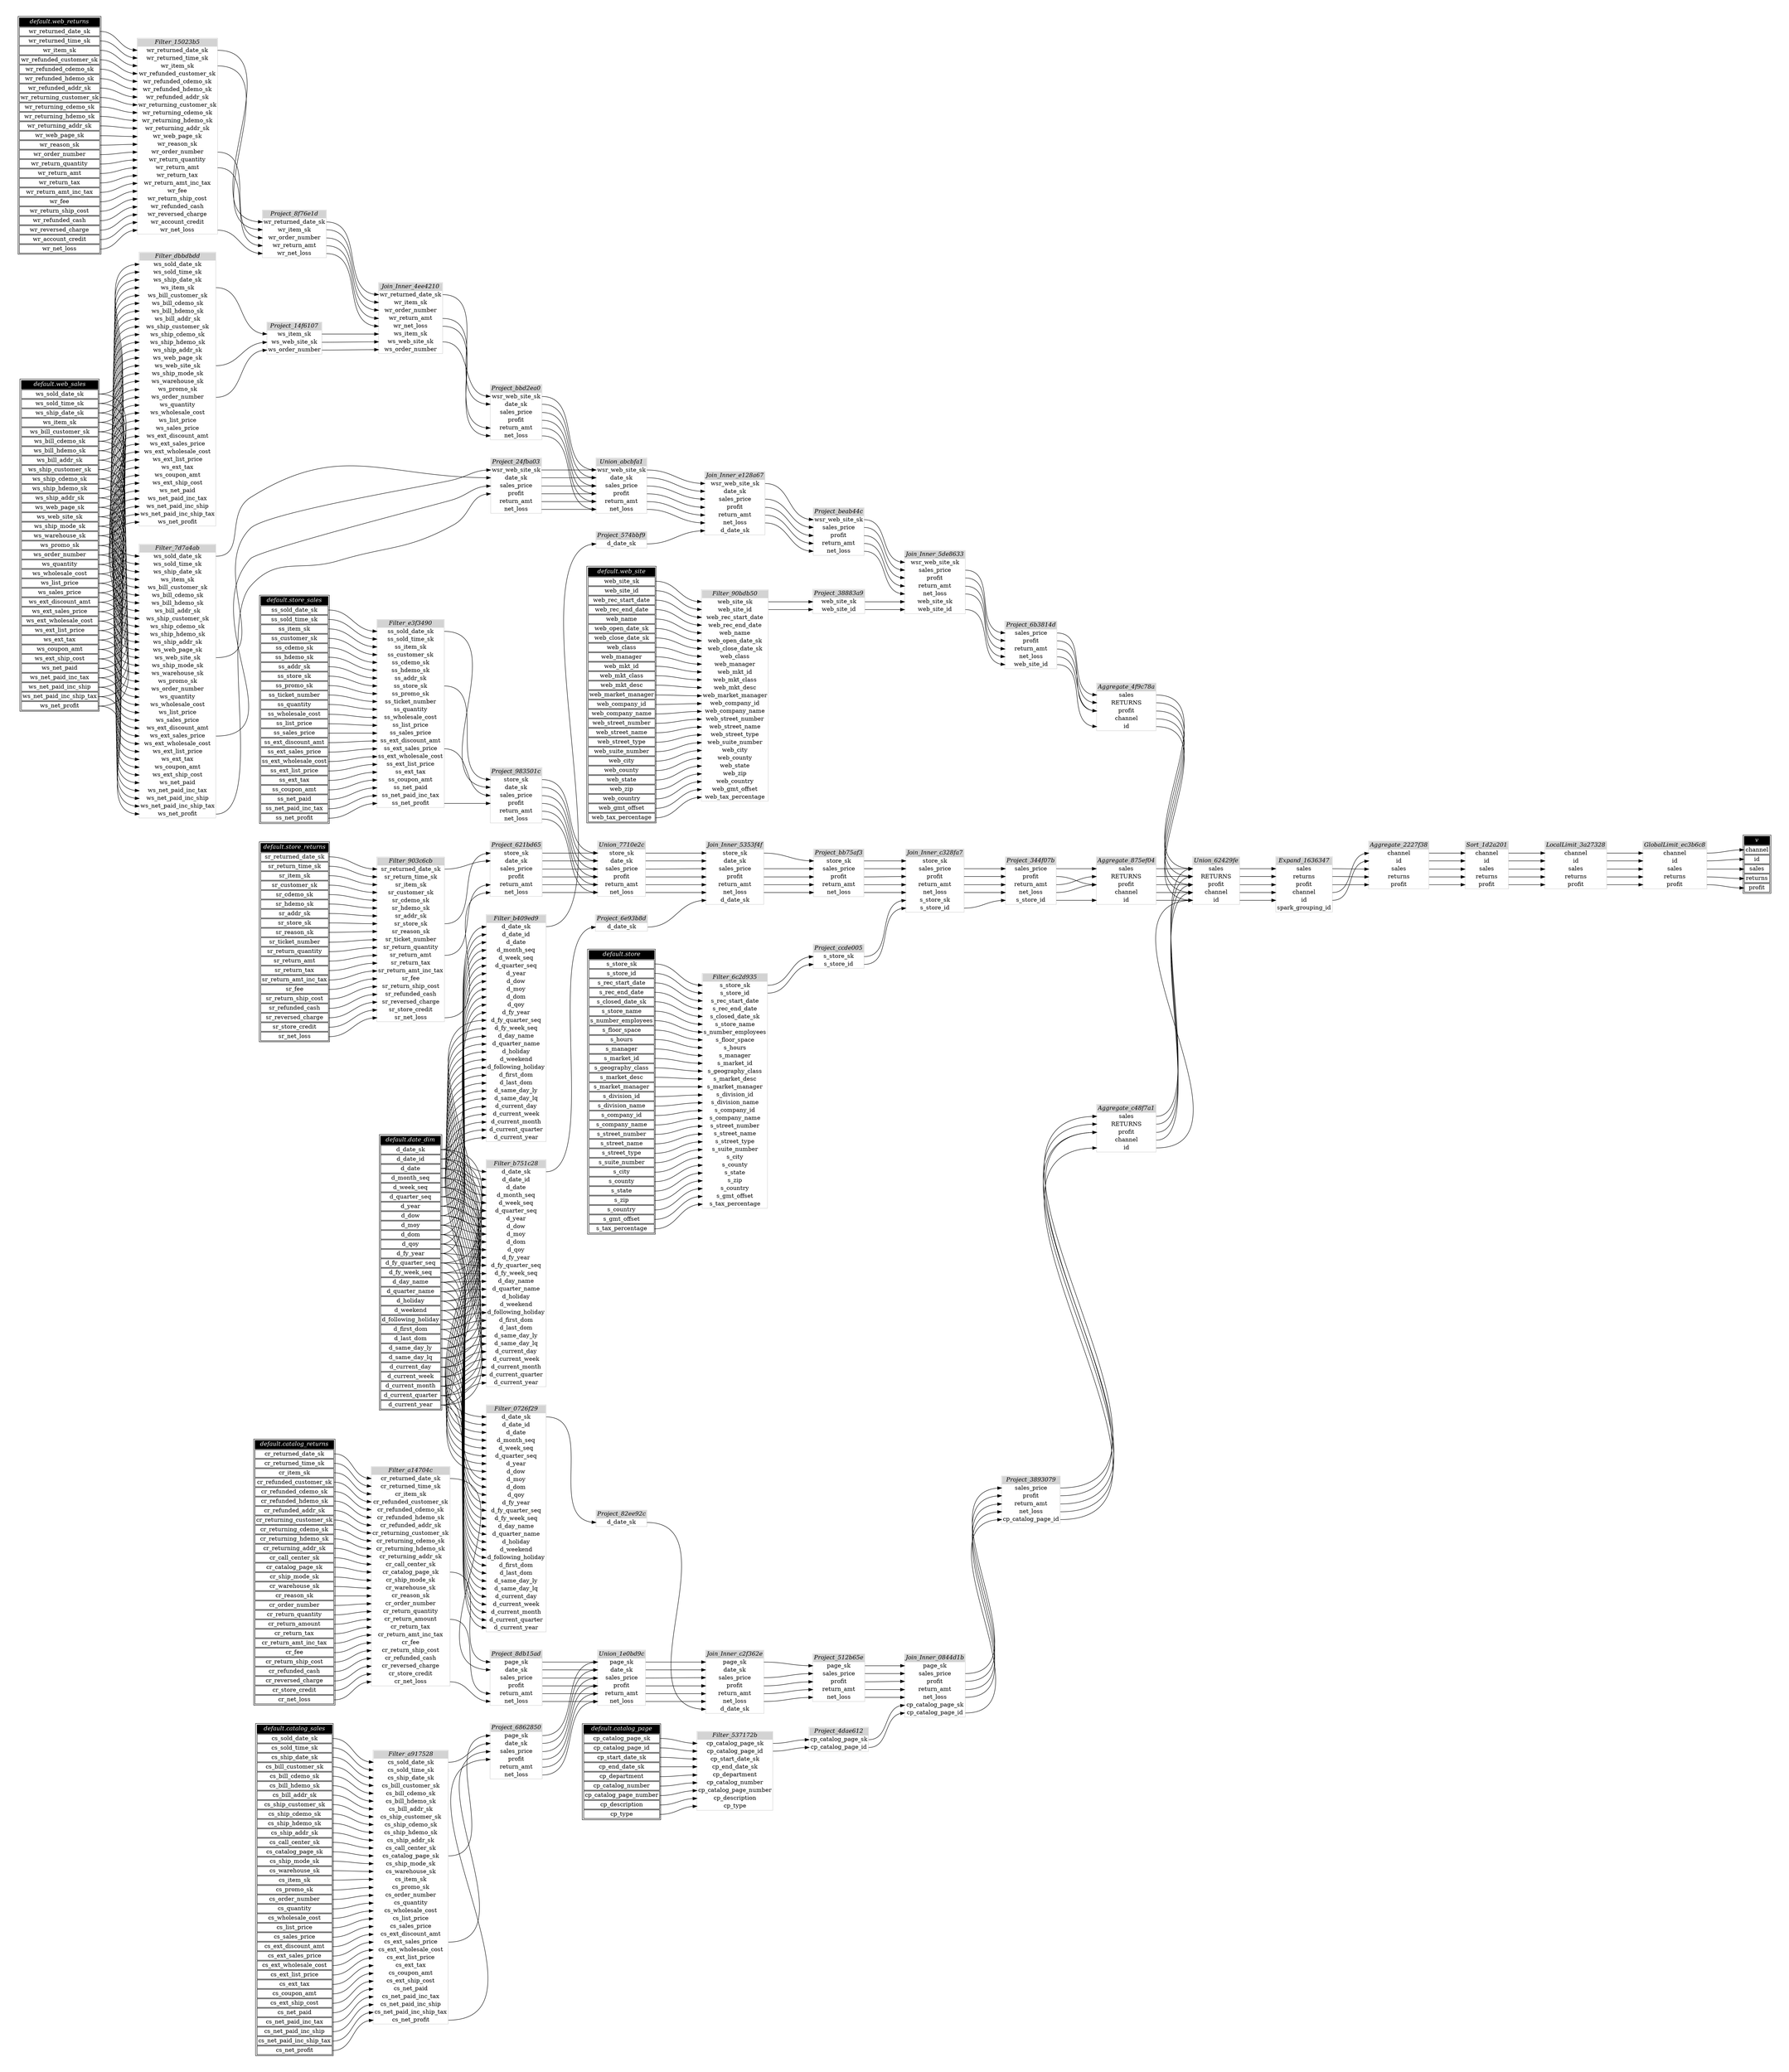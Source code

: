 // Automatically generated by TPCDSFlowTestSuite


digraph {
  graph [pad="0.5" nodesep="0.5" ranksep="1" fontname="Helvetica" rankdir=LR];
  node [shape=plaintext]

  
"Aggregate_2227f38" [label=<
<table color="lightgray" border="1" cellborder="0" cellspacing="0">
  <tr><td bgcolor="lightgray" port="nodeName"><i>Aggregate_2227f38</i></td></tr>
  <tr><td port="0">channel</td></tr>
<tr><td port="1">id</td></tr>
<tr><td port="2">sales</td></tr>
<tr><td port="3">returns</td></tr>
<tr><td port="4">profit</td></tr>
</table>>];
     

"Aggregate_4f9c78a" [label=<
<table color="lightgray" border="1" cellborder="0" cellspacing="0">
  <tr><td bgcolor="lightgray" port="nodeName"><i>Aggregate_4f9c78a</i></td></tr>
  <tr><td port="0">sales</td></tr>
<tr><td port="1">RETURNS</td></tr>
<tr><td port="2">profit</td></tr>
<tr><td port="3">channel</td></tr>
<tr><td port="4">id</td></tr>
</table>>];
     

"Aggregate_875ef04" [label=<
<table color="lightgray" border="1" cellborder="0" cellspacing="0">
  <tr><td bgcolor="lightgray" port="nodeName"><i>Aggregate_875ef04</i></td></tr>
  <tr><td port="0">sales</td></tr>
<tr><td port="1">RETURNS</td></tr>
<tr><td port="2">profit</td></tr>
<tr><td port="3">channel</td></tr>
<tr><td port="4">id</td></tr>
</table>>];
     

"Aggregate_c48f7a1" [label=<
<table color="lightgray" border="1" cellborder="0" cellspacing="0">
  <tr><td bgcolor="lightgray" port="nodeName"><i>Aggregate_c48f7a1</i></td></tr>
  <tr><td port="0">sales</td></tr>
<tr><td port="1">RETURNS</td></tr>
<tr><td port="2">profit</td></tr>
<tr><td port="3">channel</td></tr>
<tr><td port="4">id</td></tr>
</table>>];
     

"Expand_1636347" [label=<
<table color="lightgray" border="1" cellborder="0" cellspacing="0">
  <tr><td bgcolor="lightgray" port="nodeName"><i>Expand_1636347</i></td></tr>
  <tr><td port="0">sales</td></tr>
<tr><td port="1">returns</td></tr>
<tr><td port="2">profit</td></tr>
<tr><td port="3">channel</td></tr>
<tr><td port="4">id</td></tr>
<tr><td port="5">spark_grouping_id</td></tr>
</table>>];
     

"Filter_0726f29" [label=<
<table color="lightgray" border="1" cellborder="0" cellspacing="0">
  <tr><td bgcolor="lightgray" port="nodeName"><i>Filter_0726f29</i></td></tr>
  <tr><td port="0">d_date_sk</td></tr>
<tr><td port="1">d_date_id</td></tr>
<tr><td port="2">d_date</td></tr>
<tr><td port="3">d_month_seq</td></tr>
<tr><td port="4">d_week_seq</td></tr>
<tr><td port="5">d_quarter_seq</td></tr>
<tr><td port="6">d_year</td></tr>
<tr><td port="7">d_dow</td></tr>
<tr><td port="8">d_moy</td></tr>
<tr><td port="9">d_dom</td></tr>
<tr><td port="10">d_qoy</td></tr>
<tr><td port="11">d_fy_year</td></tr>
<tr><td port="12">d_fy_quarter_seq</td></tr>
<tr><td port="13">d_fy_week_seq</td></tr>
<tr><td port="14">d_day_name</td></tr>
<tr><td port="15">d_quarter_name</td></tr>
<tr><td port="16">d_holiday</td></tr>
<tr><td port="17">d_weekend</td></tr>
<tr><td port="18">d_following_holiday</td></tr>
<tr><td port="19">d_first_dom</td></tr>
<tr><td port="20">d_last_dom</td></tr>
<tr><td port="21">d_same_day_ly</td></tr>
<tr><td port="22">d_same_day_lq</td></tr>
<tr><td port="23">d_current_day</td></tr>
<tr><td port="24">d_current_week</td></tr>
<tr><td port="25">d_current_month</td></tr>
<tr><td port="26">d_current_quarter</td></tr>
<tr><td port="27">d_current_year</td></tr>
</table>>];
     

"Filter_15023b5" [label=<
<table color="lightgray" border="1" cellborder="0" cellspacing="0">
  <tr><td bgcolor="lightgray" port="nodeName"><i>Filter_15023b5</i></td></tr>
  <tr><td port="0">wr_returned_date_sk</td></tr>
<tr><td port="1">wr_returned_time_sk</td></tr>
<tr><td port="2">wr_item_sk</td></tr>
<tr><td port="3">wr_refunded_customer_sk</td></tr>
<tr><td port="4">wr_refunded_cdemo_sk</td></tr>
<tr><td port="5">wr_refunded_hdemo_sk</td></tr>
<tr><td port="6">wr_refunded_addr_sk</td></tr>
<tr><td port="7">wr_returning_customer_sk</td></tr>
<tr><td port="8">wr_returning_cdemo_sk</td></tr>
<tr><td port="9">wr_returning_hdemo_sk</td></tr>
<tr><td port="10">wr_returning_addr_sk</td></tr>
<tr><td port="11">wr_web_page_sk</td></tr>
<tr><td port="12">wr_reason_sk</td></tr>
<tr><td port="13">wr_order_number</td></tr>
<tr><td port="14">wr_return_quantity</td></tr>
<tr><td port="15">wr_return_amt</td></tr>
<tr><td port="16">wr_return_tax</td></tr>
<tr><td port="17">wr_return_amt_inc_tax</td></tr>
<tr><td port="18">wr_fee</td></tr>
<tr><td port="19">wr_return_ship_cost</td></tr>
<tr><td port="20">wr_refunded_cash</td></tr>
<tr><td port="21">wr_reversed_charge</td></tr>
<tr><td port="22">wr_account_credit</td></tr>
<tr><td port="23">wr_net_loss</td></tr>
</table>>];
     

"Filter_537172b" [label=<
<table color="lightgray" border="1" cellborder="0" cellspacing="0">
  <tr><td bgcolor="lightgray" port="nodeName"><i>Filter_537172b</i></td></tr>
  <tr><td port="0">cp_catalog_page_sk</td></tr>
<tr><td port="1">cp_catalog_page_id</td></tr>
<tr><td port="2">cp_start_date_sk</td></tr>
<tr><td port="3">cp_end_date_sk</td></tr>
<tr><td port="4">cp_department</td></tr>
<tr><td port="5">cp_catalog_number</td></tr>
<tr><td port="6">cp_catalog_page_number</td></tr>
<tr><td port="7">cp_description</td></tr>
<tr><td port="8">cp_type</td></tr>
</table>>];
     

"Filter_6c2d935" [label=<
<table color="lightgray" border="1" cellborder="0" cellspacing="0">
  <tr><td bgcolor="lightgray" port="nodeName"><i>Filter_6c2d935</i></td></tr>
  <tr><td port="0">s_store_sk</td></tr>
<tr><td port="1">s_store_id</td></tr>
<tr><td port="2">s_rec_start_date</td></tr>
<tr><td port="3">s_rec_end_date</td></tr>
<tr><td port="4">s_closed_date_sk</td></tr>
<tr><td port="5">s_store_name</td></tr>
<tr><td port="6">s_number_employees</td></tr>
<tr><td port="7">s_floor_space</td></tr>
<tr><td port="8">s_hours</td></tr>
<tr><td port="9">s_manager</td></tr>
<tr><td port="10">s_market_id</td></tr>
<tr><td port="11">s_geography_class</td></tr>
<tr><td port="12">s_market_desc</td></tr>
<tr><td port="13">s_market_manager</td></tr>
<tr><td port="14">s_division_id</td></tr>
<tr><td port="15">s_division_name</td></tr>
<tr><td port="16">s_company_id</td></tr>
<tr><td port="17">s_company_name</td></tr>
<tr><td port="18">s_street_number</td></tr>
<tr><td port="19">s_street_name</td></tr>
<tr><td port="20">s_street_type</td></tr>
<tr><td port="21">s_suite_number</td></tr>
<tr><td port="22">s_city</td></tr>
<tr><td port="23">s_county</td></tr>
<tr><td port="24">s_state</td></tr>
<tr><td port="25">s_zip</td></tr>
<tr><td port="26">s_country</td></tr>
<tr><td port="27">s_gmt_offset</td></tr>
<tr><td port="28">s_tax_percentage</td></tr>
</table>>];
     

"Filter_7d7a4ab" [label=<
<table color="lightgray" border="1" cellborder="0" cellspacing="0">
  <tr><td bgcolor="lightgray" port="nodeName"><i>Filter_7d7a4ab</i></td></tr>
  <tr><td port="0">ws_sold_date_sk</td></tr>
<tr><td port="1">ws_sold_time_sk</td></tr>
<tr><td port="2">ws_ship_date_sk</td></tr>
<tr><td port="3">ws_item_sk</td></tr>
<tr><td port="4">ws_bill_customer_sk</td></tr>
<tr><td port="5">ws_bill_cdemo_sk</td></tr>
<tr><td port="6">ws_bill_hdemo_sk</td></tr>
<tr><td port="7">ws_bill_addr_sk</td></tr>
<tr><td port="8">ws_ship_customer_sk</td></tr>
<tr><td port="9">ws_ship_cdemo_sk</td></tr>
<tr><td port="10">ws_ship_hdemo_sk</td></tr>
<tr><td port="11">ws_ship_addr_sk</td></tr>
<tr><td port="12">ws_web_page_sk</td></tr>
<tr><td port="13">ws_web_site_sk</td></tr>
<tr><td port="14">ws_ship_mode_sk</td></tr>
<tr><td port="15">ws_warehouse_sk</td></tr>
<tr><td port="16">ws_promo_sk</td></tr>
<tr><td port="17">ws_order_number</td></tr>
<tr><td port="18">ws_quantity</td></tr>
<tr><td port="19">ws_wholesale_cost</td></tr>
<tr><td port="20">ws_list_price</td></tr>
<tr><td port="21">ws_sales_price</td></tr>
<tr><td port="22">ws_ext_discount_amt</td></tr>
<tr><td port="23">ws_ext_sales_price</td></tr>
<tr><td port="24">ws_ext_wholesale_cost</td></tr>
<tr><td port="25">ws_ext_list_price</td></tr>
<tr><td port="26">ws_ext_tax</td></tr>
<tr><td port="27">ws_coupon_amt</td></tr>
<tr><td port="28">ws_ext_ship_cost</td></tr>
<tr><td port="29">ws_net_paid</td></tr>
<tr><td port="30">ws_net_paid_inc_tax</td></tr>
<tr><td port="31">ws_net_paid_inc_ship</td></tr>
<tr><td port="32">ws_net_paid_inc_ship_tax</td></tr>
<tr><td port="33">ws_net_profit</td></tr>
</table>>];
     

"Filter_903c6cb" [label=<
<table color="lightgray" border="1" cellborder="0" cellspacing="0">
  <tr><td bgcolor="lightgray" port="nodeName"><i>Filter_903c6cb</i></td></tr>
  <tr><td port="0">sr_returned_date_sk</td></tr>
<tr><td port="1">sr_return_time_sk</td></tr>
<tr><td port="2">sr_item_sk</td></tr>
<tr><td port="3">sr_customer_sk</td></tr>
<tr><td port="4">sr_cdemo_sk</td></tr>
<tr><td port="5">sr_hdemo_sk</td></tr>
<tr><td port="6">sr_addr_sk</td></tr>
<tr><td port="7">sr_store_sk</td></tr>
<tr><td port="8">sr_reason_sk</td></tr>
<tr><td port="9">sr_ticket_number</td></tr>
<tr><td port="10">sr_return_quantity</td></tr>
<tr><td port="11">sr_return_amt</td></tr>
<tr><td port="12">sr_return_tax</td></tr>
<tr><td port="13">sr_return_amt_inc_tax</td></tr>
<tr><td port="14">sr_fee</td></tr>
<tr><td port="15">sr_return_ship_cost</td></tr>
<tr><td port="16">sr_refunded_cash</td></tr>
<tr><td port="17">sr_reversed_charge</td></tr>
<tr><td port="18">sr_store_credit</td></tr>
<tr><td port="19">sr_net_loss</td></tr>
</table>>];
     

"Filter_90bdb50" [label=<
<table color="lightgray" border="1" cellborder="0" cellspacing="0">
  <tr><td bgcolor="lightgray" port="nodeName"><i>Filter_90bdb50</i></td></tr>
  <tr><td port="0">web_site_sk</td></tr>
<tr><td port="1">web_site_id</td></tr>
<tr><td port="2">web_rec_start_date</td></tr>
<tr><td port="3">web_rec_end_date</td></tr>
<tr><td port="4">web_name</td></tr>
<tr><td port="5">web_open_date_sk</td></tr>
<tr><td port="6">web_close_date_sk</td></tr>
<tr><td port="7">web_class</td></tr>
<tr><td port="8">web_manager</td></tr>
<tr><td port="9">web_mkt_id</td></tr>
<tr><td port="10">web_mkt_class</td></tr>
<tr><td port="11">web_mkt_desc</td></tr>
<tr><td port="12">web_market_manager</td></tr>
<tr><td port="13">web_company_id</td></tr>
<tr><td port="14">web_company_name</td></tr>
<tr><td port="15">web_street_number</td></tr>
<tr><td port="16">web_street_name</td></tr>
<tr><td port="17">web_street_type</td></tr>
<tr><td port="18">web_suite_number</td></tr>
<tr><td port="19">web_city</td></tr>
<tr><td port="20">web_county</td></tr>
<tr><td port="21">web_state</td></tr>
<tr><td port="22">web_zip</td></tr>
<tr><td port="23">web_country</td></tr>
<tr><td port="24">web_gmt_offset</td></tr>
<tr><td port="25">web_tax_percentage</td></tr>
</table>>];
     

"Filter_a14704c" [label=<
<table color="lightgray" border="1" cellborder="0" cellspacing="0">
  <tr><td bgcolor="lightgray" port="nodeName"><i>Filter_a14704c</i></td></tr>
  <tr><td port="0">cr_returned_date_sk</td></tr>
<tr><td port="1">cr_returned_time_sk</td></tr>
<tr><td port="2">cr_item_sk</td></tr>
<tr><td port="3">cr_refunded_customer_sk</td></tr>
<tr><td port="4">cr_refunded_cdemo_sk</td></tr>
<tr><td port="5">cr_refunded_hdemo_sk</td></tr>
<tr><td port="6">cr_refunded_addr_sk</td></tr>
<tr><td port="7">cr_returning_customer_sk</td></tr>
<tr><td port="8">cr_returning_cdemo_sk</td></tr>
<tr><td port="9">cr_returning_hdemo_sk</td></tr>
<tr><td port="10">cr_returning_addr_sk</td></tr>
<tr><td port="11">cr_call_center_sk</td></tr>
<tr><td port="12">cr_catalog_page_sk</td></tr>
<tr><td port="13">cr_ship_mode_sk</td></tr>
<tr><td port="14">cr_warehouse_sk</td></tr>
<tr><td port="15">cr_reason_sk</td></tr>
<tr><td port="16">cr_order_number</td></tr>
<tr><td port="17">cr_return_quantity</td></tr>
<tr><td port="18">cr_return_amount</td></tr>
<tr><td port="19">cr_return_tax</td></tr>
<tr><td port="20">cr_return_amt_inc_tax</td></tr>
<tr><td port="21">cr_fee</td></tr>
<tr><td port="22">cr_return_ship_cost</td></tr>
<tr><td port="23">cr_refunded_cash</td></tr>
<tr><td port="24">cr_reversed_charge</td></tr>
<tr><td port="25">cr_store_credit</td></tr>
<tr><td port="26">cr_net_loss</td></tr>
</table>>];
     

"Filter_a917528" [label=<
<table color="lightgray" border="1" cellborder="0" cellspacing="0">
  <tr><td bgcolor="lightgray" port="nodeName"><i>Filter_a917528</i></td></tr>
  <tr><td port="0">cs_sold_date_sk</td></tr>
<tr><td port="1">cs_sold_time_sk</td></tr>
<tr><td port="2">cs_ship_date_sk</td></tr>
<tr><td port="3">cs_bill_customer_sk</td></tr>
<tr><td port="4">cs_bill_cdemo_sk</td></tr>
<tr><td port="5">cs_bill_hdemo_sk</td></tr>
<tr><td port="6">cs_bill_addr_sk</td></tr>
<tr><td port="7">cs_ship_customer_sk</td></tr>
<tr><td port="8">cs_ship_cdemo_sk</td></tr>
<tr><td port="9">cs_ship_hdemo_sk</td></tr>
<tr><td port="10">cs_ship_addr_sk</td></tr>
<tr><td port="11">cs_call_center_sk</td></tr>
<tr><td port="12">cs_catalog_page_sk</td></tr>
<tr><td port="13">cs_ship_mode_sk</td></tr>
<tr><td port="14">cs_warehouse_sk</td></tr>
<tr><td port="15">cs_item_sk</td></tr>
<tr><td port="16">cs_promo_sk</td></tr>
<tr><td port="17">cs_order_number</td></tr>
<tr><td port="18">cs_quantity</td></tr>
<tr><td port="19">cs_wholesale_cost</td></tr>
<tr><td port="20">cs_list_price</td></tr>
<tr><td port="21">cs_sales_price</td></tr>
<tr><td port="22">cs_ext_discount_amt</td></tr>
<tr><td port="23">cs_ext_sales_price</td></tr>
<tr><td port="24">cs_ext_wholesale_cost</td></tr>
<tr><td port="25">cs_ext_list_price</td></tr>
<tr><td port="26">cs_ext_tax</td></tr>
<tr><td port="27">cs_coupon_amt</td></tr>
<tr><td port="28">cs_ext_ship_cost</td></tr>
<tr><td port="29">cs_net_paid</td></tr>
<tr><td port="30">cs_net_paid_inc_tax</td></tr>
<tr><td port="31">cs_net_paid_inc_ship</td></tr>
<tr><td port="32">cs_net_paid_inc_ship_tax</td></tr>
<tr><td port="33">cs_net_profit</td></tr>
</table>>];
     

"Filter_b409ed9" [label=<
<table color="lightgray" border="1" cellborder="0" cellspacing="0">
  <tr><td bgcolor="lightgray" port="nodeName"><i>Filter_b409ed9</i></td></tr>
  <tr><td port="0">d_date_sk</td></tr>
<tr><td port="1">d_date_id</td></tr>
<tr><td port="2">d_date</td></tr>
<tr><td port="3">d_month_seq</td></tr>
<tr><td port="4">d_week_seq</td></tr>
<tr><td port="5">d_quarter_seq</td></tr>
<tr><td port="6">d_year</td></tr>
<tr><td port="7">d_dow</td></tr>
<tr><td port="8">d_moy</td></tr>
<tr><td port="9">d_dom</td></tr>
<tr><td port="10">d_qoy</td></tr>
<tr><td port="11">d_fy_year</td></tr>
<tr><td port="12">d_fy_quarter_seq</td></tr>
<tr><td port="13">d_fy_week_seq</td></tr>
<tr><td port="14">d_day_name</td></tr>
<tr><td port="15">d_quarter_name</td></tr>
<tr><td port="16">d_holiday</td></tr>
<tr><td port="17">d_weekend</td></tr>
<tr><td port="18">d_following_holiday</td></tr>
<tr><td port="19">d_first_dom</td></tr>
<tr><td port="20">d_last_dom</td></tr>
<tr><td port="21">d_same_day_ly</td></tr>
<tr><td port="22">d_same_day_lq</td></tr>
<tr><td port="23">d_current_day</td></tr>
<tr><td port="24">d_current_week</td></tr>
<tr><td port="25">d_current_month</td></tr>
<tr><td port="26">d_current_quarter</td></tr>
<tr><td port="27">d_current_year</td></tr>
</table>>];
     

"Filter_b751c28" [label=<
<table color="lightgray" border="1" cellborder="0" cellspacing="0">
  <tr><td bgcolor="lightgray" port="nodeName"><i>Filter_b751c28</i></td></tr>
  <tr><td port="0">d_date_sk</td></tr>
<tr><td port="1">d_date_id</td></tr>
<tr><td port="2">d_date</td></tr>
<tr><td port="3">d_month_seq</td></tr>
<tr><td port="4">d_week_seq</td></tr>
<tr><td port="5">d_quarter_seq</td></tr>
<tr><td port="6">d_year</td></tr>
<tr><td port="7">d_dow</td></tr>
<tr><td port="8">d_moy</td></tr>
<tr><td port="9">d_dom</td></tr>
<tr><td port="10">d_qoy</td></tr>
<tr><td port="11">d_fy_year</td></tr>
<tr><td port="12">d_fy_quarter_seq</td></tr>
<tr><td port="13">d_fy_week_seq</td></tr>
<tr><td port="14">d_day_name</td></tr>
<tr><td port="15">d_quarter_name</td></tr>
<tr><td port="16">d_holiday</td></tr>
<tr><td port="17">d_weekend</td></tr>
<tr><td port="18">d_following_holiday</td></tr>
<tr><td port="19">d_first_dom</td></tr>
<tr><td port="20">d_last_dom</td></tr>
<tr><td port="21">d_same_day_ly</td></tr>
<tr><td port="22">d_same_day_lq</td></tr>
<tr><td port="23">d_current_day</td></tr>
<tr><td port="24">d_current_week</td></tr>
<tr><td port="25">d_current_month</td></tr>
<tr><td port="26">d_current_quarter</td></tr>
<tr><td port="27">d_current_year</td></tr>
</table>>];
     

"Filter_dbbdbdd" [label=<
<table color="lightgray" border="1" cellborder="0" cellspacing="0">
  <tr><td bgcolor="lightgray" port="nodeName"><i>Filter_dbbdbdd</i></td></tr>
  <tr><td port="0">ws_sold_date_sk</td></tr>
<tr><td port="1">ws_sold_time_sk</td></tr>
<tr><td port="2">ws_ship_date_sk</td></tr>
<tr><td port="3">ws_item_sk</td></tr>
<tr><td port="4">ws_bill_customer_sk</td></tr>
<tr><td port="5">ws_bill_cdemo_sk</td></tr>
<tr><td port="6">ws_bill_hdemo_sk</td></tr>
<tr><td port="7">ws_bill_addr_sk</td></tr>
<tr><td port="8">ws_ship_customer_sk</td></tr>
<tr><td port="9">ws_ship_cdemo_sk</td></tr>
<tr><td port="10">ws_ship_hdemo_sk</td></tr>
<tr><td port="11">ws_ship_addr_sk</td></tr>
<tr><td port="12">ws_web_page_sk</td></tr>
<tr><td port="13">ws_web_site_sk</td></tr>
<tr><td port="14">ws_ship_mode_sk</td></tr>
<tr><td port="15">ws_warehouse_sk</td></tr>
<tr><td port="16">ws_promo_sk</td></tr>
<tr><td port="17">ws_order_number</td></tr>
<tr><td port="18">ws_quantity</td></tr>
<tr><td port="19">ws_wholesale_cost</td></tr>
<tr><td port="20">ws_list_price</td></tr>
<tr><td port="21">ws_sales_price</td></tr>
<tr><td port="22">ws_ext_discount_amt</td></tr>
<tr><td port="23">ws_ext_sales_price</td></tr>
<tr><td port="24">ws_ext_wholesale_cost</td></tr>
<tr><td port="25">ws_ext_list_price</td></tr>
<tr><td port="26">ws_ext_tax</td></tr>
<tr><td port="27">ws_coupon_amt</td></tr>
<tr><td port="28">ws_ext_ship_cost</td></tr>
<tr><td port="29">ws_net_paid</td></tr>
<tr><td port="30">ws_net_paid_inc_tax</td></tr>
<tr><td port="31">ws_net_paid_inc_ship</td></tr>
<tr><td port="32">ws_net_paid_inc_ship_tax</td></tr>
<tr><td port="33">ws_net_profit</td></tr>
</table>>];
     

"Filter_e3f3490" [label=<
<table color="lightgray" border="1" cellborder="0" cellspacing="0">
  <tr><td bgcolor="lightgray" port="nodeName"><i>Filter_e3f3490</i></td></tr>
  <tr><td port="0">ss_sold_date_sk</td></tr>
<tr><td port="1">ss_sold_time_sk</td></tr>
<tr><td port="2">ss_item_sk</td></tr>
<tr><td port="3">ss_customer_sk</td></tr>
<tr><td port="4">ss_cdemo_sk</td></tr>
<tr><td port="5">ss_hdemo_sk</td></tr>
<tr><td port="6">ss_addr_sk</td></tr>
<tr><td port="7">ss_store_sk</td></tr>
<tr><td port="8">ss_promo_sk</td></tr>
<tr><td port="9">ss_ticket_number</td></tr>
<tr><td port="10">ss_quantity</td></tr>
<tr><td port="11">ss_wholesale_cost</td></tr>
<tr><td port="12">ss_list_price</td></tr>
<tr><td port="13">ss_sales_price</td></tr>
<tr><td port="14">ss_ext_discount_amt</td></tr>
<tr><td port="15">ss_ext_sales_price</td></tr>
<tr><td port="16">ss_ext_wholesale_cost</td></tr>
<tr><td port="17">ss_ext_list_price</td></tr>
<tr><td port="18">ss_ext_tax</td></tr>
<tr><td port="19">ss_coupon_amt</td></tr>
<tr><td port="20">ss_net_paid</td></tr>
<tr><td port="21">ss_net_paid_inc_tax</td></tr>
<tr><td port="22">ss_net_profit</td></tr>
</table>>];
     

"GlobalLimit_ec3b6c8" [label=<
<table color="lightgray" border="1" cellborder="0" cellspacing="0">
  <tr><td bgcolor="lightgray" port="nodeName"><i>GlobalLimit_ec3b6c8</i></td></tr>
  <tr><td port="0">channel</td></tr>
<tr><td port="1">id</td></tr>
<tr><td port="2">sales</td></tr>
<tr><td port="3">returns</td></tr>
<tr><td port="4">profit</td></tr>
</table>>];
     

"Join_Inner_0844d1b" [label=<
<table color="lightgray" border="1" cellborder="0" cellspacing="0">
  <tr><td bgcolor="lightgray" port="nodeName"><i>Join_Inner_0844d1b</i></td></tr>
  <tr><td port="0">page_sk</td></tr>
<tr><td port="1">sales_price</td></tr>
<tr><td port="2">profit</td></tr>
<tr><td port="3">return_amt</td></tr>
<tr><td port="4">net_loss</td></tr>
<tr><td port="5">cp_catalog_page_sk</td></tr>
<tr><td port="6">cp_catalog_page_id</td></tr>
</table>>];
     

"Join_Inner_4ee4210" [label=<
<table color="lightgray" border="1" cellborder="0" cellspacing="0">
  <tr><td bgcolor="lightgray" port="nodeName"><i>Join_Inner_4ee4210</i></td></tr>
  <tr><td port="0">wr_returned_date_sk</td></tr>
<tr><td port="1">wr_item_sk</td></tr>
<tr><td port="2">wr_order_number</td></tr>
<tr><td port="3">wr_return_amt</td></tr>
<tr><td port="4">wr_net_loss</td></tr>
<tr><td port="5">ws_item_sk</td></tr>
<tr><td port="6">ws_web_site_sk</td></tr>
<tr><td port="7">ws_order_number</td></tr>
</table>>];
     

"Join_Inner_5353f4f" [label=<
<table color="lightgray" border="1" cellborder="0" cellspacing="0">
  <tr><td bgcolor="lightgray" port="nodeName"><i>Join_Inner_5353f4f</i></td></tr>
  <tr><td port="0">store_sk</td></tr>
<tr><td port="1">date_sk</td></tr>
<tr><td port="2">sales_price</td></tr>
<tr><td port="3">profit</td></tr>
<tr><td port="4">return_amt</td></tr>
<tr><td port="5">net_loss</td></tr>
<tr><td port="6">d_date_sk</td></tr>
</table>>];
     

"Join_Inner_5de8633" [label=<
<table color="lightgray" border="1" cellborder="0" cellspacing="0">
  <tr><td bgcolor="lightgray" port="nodeName"><i>Join_Inner_5de8633</i></td></tr>
  <tr><td port="0">wsr_web_site_sk</td></tr>
<tr><td port="1">sales_price</td></tr>
<tr><td port="2">profit</td></tr>
<tr><td port="3">return_amt</td></tr>
<tr><td port="4">net_loss</td></tr>
<tr><td port="5">web_site_sk</td></tr>
<tr><td port="6">web_site_id</td></tr>
</table>>];
     

"Join_Inner_c2f362e" [label=<
<table color="lightgray" border="1" cellborder="0" cellspacing="0">
  <tr><td bgcolor="lightgray" port="nodeName"><i>Join_Inner_c2f362e</i></td></tr>
  <tr><td port="0">page_sk</td></tr>
<tr><td port="1">date_sk</td></tr>
<tr><td port="2">sales_price</td></tr>
<tr><td port="3">profit</td></tr>
<tr><td port="4">return_amt</td></tr>
<tr><td port="5">net_loss</td></tr>
<tr><td port="6">d_date_sk</td></tr>
</table>>];
     

"Join_Inner_c328fa7" [label=<
<table color="lightgray" border="1" cellborder="0" cellspacing="0">
  <tr><td bgcolor="lightgray" port="nodeName"><i>Join_Inner_c328fa7</i></td></tr>
  <tr><td port="0">store_sk</td></tr>
<tr><td port="1">sales_price</td></tr>
<tr><td port="2">profit</td></tr>
<tr><td port="3">return_amt</td></tr>
<tr><td port="4">net_loss</td></tr>
<tr><td port="5">s_store_sk</td></tr>
<tr><td port="6">s_store_id</td></tr>
</table>>];
     

"Join_Inner_e128a67" [label=<
<table color="lightgray" border="1" cellborder="0" cellspacing="0">
  <tr><td bgcolor="lightgray" port="nodeName"><i>Join_Inner_e128a67</i></td></tr>
  <tr><td port="0">wsr_web_site_sk</td></tr>
<tr><td port="1">date_sk</td></tr>
<tr><td port="2">sales_price</td></tr>
<tr><td port="3">profit</td></tr>
<tr><td port="4">return_amt</td></tr>
<tr><td port="5">net_loss</td></tr>
<tr><td port="6">d_date_sk</td></tr>
</table>>];
     

"LocalLimit_3a27328" [label=<
<table color="lightgray" border="1" cellborder="0" cellspacing="0">
  <tr><td bgcolor="lightgray" port="nodeName"><i>LocalLimit_3a27328</i></td></tr>
  <tr><td port="0">channel</td></tr>
<tr><td port="1">id</td></tr>
<tr><td port="2">sales</td></tr>
<tr><td port="3">returns</td></tr>
<tr><td port="4">profit</td></tr>
</table>>];
     

"Project_14f6107" [label=<
<table color="lightgray" border="1" cellborder="0" cellspacing="0">
  <tr><td bgcolor="lightgray" port="nodeName"><i>Project_14f6107</i></td></tr>
  <tr><td port="0">ws_item_sk</td></tr>
<tr><td port="1">ws_web_site_sk</td></tr>
<tr><td port="2">ws_order_number</td></tr>
</table>>];
     

"Project_24fba03" [label=<
<table color="lightgray" border="1" cellborder="0" cellspacing="0">
  <tr><td bgcolor="lightgray" port="nodeName"><i>Project_24fba03</i></td></tr>
  <tr><td port="0">wsr_web_site_sk</td></tr>
<tr><td port="1">date_sk</td></tr>
<tr><td port="2">sales_price</td></tr>
<tr><td port="3">profit</td></tr>
<tr><td port="4">return_amt</td></tr>
<tr><td port="5">net_loss</td></tr>
</table>>];
     

"Project_344f07b" [label=<
<table color="lightgray" border="1" cellborder="0" cellspacing="0">
  <tr><td bgcolor="lightgray" port="nodeName"><i>Project_344f07b</i></td></tr>
  <tr><td port="0">sales_price</td></tr>
<tr><td port="1">profit</td></tr>
<tr><td port="2">return_amt</td></tr>
<tr><td port="3">net_loss</td></tr>
<tr><td port="4">s_store_id</td></tr>
</table>>];
     

"Project_38883a9" [label=<
<table color="lightgray" border="1" cellborder="0" cellspacing="0">
  <tr><td bgcolor="lightgray" port="nodeName"><i>Project_38883a9</i></td></tr>
  <tr><td port="0">web_site_sk</td></tr>
<tr><td port="1">web_site_id</td></tr>
</table>>];
     

"Project_3893079" [label=<
<table color="lightgray" border="1" cellborder="0" cellspacing="0">
  <tr><td bgcolor="lightgray" port="nodeName"><i>Project_3893079</i></td></tr>
  <tr><td port="0">sales_price</td></tr>
<tr><td port="1">profit</td></tr>
<tr><td port="2">return_amt</td></tr>
<tr><td port="3">net_loss</td></tr>
<tr><td port="4">cp_catalog_page_id</td></tr>
</table>>];
     

"Project_4dae612" [label=<
<table color="lightgray" border="1" cellborder="0" cellspacing="0">
  <tr><td bgcolor="lightgray" port="nodeName"><i>Project_4dae612</i></td></tr>
  <tr><td port="0">cp_catalog_page_sk</td></tr>
<tr><td port="1">cp_catalog_page_id</td></tr>
</table>>];
     

"Project_512b65e" [label=<
<table color="lightgray" border="1" cellborder="0" cellspacing="0">
  <tr><td bgcolor="lightgray" port="nodeName"><i>Project_512b65e</i></td></tr>
  <tr><td port="0">page_sk</td></tr>
<tr><td port="1">sales_price</td></tr>
<tr><td port="2">profit</td></tr>
<tr><td port="3">return_amt</td></tr>
<tr><td port="4">net_loss</td></tr>
</table>>];
     

"Project_574bbf9" [label=<
<table color="lightgray" border="1" cellborder="0" cellspacing="0">
  <tr><td bgcolor="lightgray" port="nodeName"><i>Project_574bbf9</i></td></tr>
  <tr><td port="0">d_date_sk</td></tr>
</table>>];
     

"Project_621bd65" [label=<
<table color="lightgray" border="1" cellborder="0" cellspacing="0">
  <tr><td bgcolor="lightgray" port="nodeName"><i>Project_621bd65</i></td></tr>
  <tr><td port="0">store_sk</td></tr>
<tr><td port="1">date_sk</td></tr>
<tr><td port="2">sales_price</td></tr>
<tr><td port="3">profit</td></tr>
<tr><td port="4">return_amt</td></tr>
<tr><td port="5">net_loss</td></tr>
</table>>];
     

"Project_6862850" [label=<
<table color="lightgray" border="1" cellborder="0" cellspacing="0">
  <tr><td bgcolor="lightgray" port="nodeName"><i>Project_6862850</i></td></tr>
  <tr><td port="0">page_sk</td></tr>
<tr><td port="1">date_sk</td></tr>
<tr><td port="2">sales_price</td></tr>
<tr><td port="3">profit</td></tr>
<tr><td port="4">return_amt</td></tr>
<tr><td port="5">net_loss</td></tr>
</table>>];
     

"Project_6b3814d" [label=<
<table color="lightgray" border="1" cellborder="0" cellspacing="0">
  <tr><td bgcolor="lightgray" port="nodeName"><i>Project_6b3814d</i></td></tr>
  <tr><td port="0">sales_price</td></tr>
<tr><td port="1">profit</td></tr>
<tr><td port="2">return_amt</td></tr>
<tr><td port="3">net_loss</td></tr>
<tr><td port="4">web_site_id</td></tr>
</table>>];
     

"Project_6e93b8d" [label=<
<table color="lightgray" border="1" cellborder="0" cellspacing="0">
  <tr><td bgcolor="lightgray" port="nodeName"><i>Project_6e93b8d</i></td></tr>
  <tr><td port="0">d_date_sk</td></tr>
</table>>];
     

"Project_82ee92c" [label=<
<table color="lightgray" border="1" cellborder="0" cellspacing="0">
  <tr><td bgcolor="lightgray" port="nodeName"><i>Project_82ee92c</i></td></tr>
  <tr><td port="0">d_date_sk</td></tr>
</table>>];
     

"Project_8db15ad" [label=<
<table color="lightgray" border="1" cellborder="0" cellspacing="0">
  <tr><td bgcolor="lightgray" port="nodeName"><i>Project_8db15ad</i></td></tr>
  <tr><td port="0">page_sk</td></tr>
<tr><td port="1">date_sk</td></tr>
<tr><td port="2">sales_price</td></tr>
<tr><td port="3">profit</td></tr>
<tr><td port="4">return_amt</td></tr>
<tr><td port="5">net_loss</td></tr>
</table>>];
     

"Project_8f76e1d" [label=<
<table color="lightgray" border="1" cellborder="0" cellspacing="0">
  <tr><td bgcolor="lightgray" port="nodeName"><i>Project_8f76e1d</i></td></tr>
  <tr><td port="0">wr_returned_date_sk</td></tr>
<tr><td port="1">wr_item_sk</td></tr>
<tr><td port="2">wr_order_number</td></tr>
<tr><td port="3">wr_return_amt</td></tr>
<tr><td port="4">wr_net_loss</td></tr>
</table>>];
     

"Project_983501c" [label=<
<table color="lightgray" border="1" cellborder="0" cellspacing="0">
  <tr><td bgcolor="lightgray" port="nodeName"><i>Project_983501c</i></td></tr>
  <tr><td port="0">store_sk</td></tr>
<tr><td port="1">date_sk</td></tr>
<tr><td port="2">sales_price</td></tr>
<tr><td port="3">profit</td></tr>
<tr><td port="4">return_amt</td></tr>
<tr><td port="5">net_loss</td></tr>
</table>>];
     

"Project_bb75af3" [label=<
<table color="lightgray" border="1" cellborder="0" cellspacing="0">
  <tr><td bgcolor="lightgray" port="nodeName"><i>Project_bb75af3</i></td></tr>
  <tr><td port="0">store_sk</td></tr>
<tr><td port="1">sales_price</td></tr>
<tr><td port="2">profit</td></tr>
<tr><td port="3">return_amt</td></tr>
<tr><td port="4">net_loss</td></tr>
</table>>];
     

"Project_bbd2ea0" [label=<
<table color="lightgray" border="1" cellborder="0" cellspacing="0">
  <tr><td bgcolor="lightgray" port="nodeName"><i>Project_bbd2ea0</i></td></tr>
  <tr><td port="0">wsr_web_site_sk</td></tr>
<tr><td port="1">date_sk</td></tr>
<tr><td port="2">sales_price</td></tr>
<tr><td port="3">profit</td></tr>
<tr><td port="4">return_amt</td></tr>
<tr><td port="5">net_loss</td></tr>
</table>>];
     

"Project_beab44c" [label=<
<table color="lightgray" border="1" cellborder="0" cellspacing="0">
  <tr><td bgcolor="lightgray" port="nodeName"><i>Project_beab44c</i></td></tr>
  <tr><td port="0">wsr_web_site_sk</td></tr>
<tr><td port="1">sales_price</td></tr>
<tr><td port="2">profit</td></tr>
<tr><td port="3">return_amt</td></tr>
<tr><td port="4">net_loss</td></tr>
</table>>];
     

"Project_ccde005" [label=<
<table color="lightgray" border="1" cellborder="0" cellspacing="0">
  <tr><td bgcolor="lightgray" port="nodeName"><i>Project_ccde005</i></td></tr>
  <tr><td port="0">s_store_sk</td></tr>
<tr><td port="1">s_store_id</td></tr>
</table>>];
     

"Sort_1d2a201" [label=<
<table color="lightgray" border="1" cellborder="0" cellspacing="0">
  <tr><td bgcolor="lightgray" port="nodeName"><i>Sort_1d2a201</i></td></tr>
  <tr><td port="0">channel</td></tr>
<tr><td port="1">id</td></tr>
<tr><td port="2">sales</td></tr>
<tr><td port="3">returns</td></tr>
<tr><td port="4">profit</td></tr>
</table>>];
     

"Union_1e0bd9c" [label=<
<table color="lightgray" border="1" cellborder="0" cellspacing="0">
  <tr><td bgcolor="lightgray" port="nodeName"><i>Union_1e0bd9c</i></td></tr>
  <tr><td port="0">page_sk</td></tr>
<tr><td port="1">date_sk</td></tr>
<tr><td port="2">sales_price</td></tr>
<tr><td port="3">profit</td></tr>
<tr><td port="4">return_amt</td></tr>
<tr><td port="5">net_loss</td></tr>
</table>>];
     

"Union_62429fe" [label=<
<table color="lightgray" border="1" cellborder="0" cellspacing="0">
  <tr><td bgcolor="lightgray" port="nodeName"><i>Union_62429fe</i></td></tr>
  <tr><td port="0">sales</td></tr>
<tr><td port="1">RETURNS</td></tr>
<tr><td port="2">profit</td></tr>
<tr><td port="3">channel</td></tr>
<tr><td port="4">id</td></tr>
</table>>];
     

"Union_7710e2c" [label=<
<table color="lightgray" border="1" cellborder="0" cellspacing="0">
  <tr><td bgcolor="lightgray" port="nodeName"><i>Union_7710e2c</i></td></tr>
  <tr><td port="0">store_sk</td></tr>
<tr><td port="1">date_sk</td></tr>
<tr><td port="2">sales_price</td></tr>
<tr><td port="3">profit</td></tr>
<tr><td port="4">return_amt</td></tr>
<tr><td port="5">net_loss</td></tr>
</table>>];
     

"Union_abcbfa1" [label=<
<table color="lightgray" border="1" cellborder="0" cellspacing="0">
  <tr><td bgcolor="lightgray" port="nodeName"><i>Union_abcbfa1</i></td></tr>
  <tr><td port="0">wsr_web_site_sk</td></tr>
<tr><td port="1">date_sk</td></tr>
<tr><td port="2">sales_price</td></tr>
<tr><td port="3">profit</td></tr>
<tr><td port="4">return_amt</td></tr>
<tr><td port="5">net_loss</td></tr>
</table>>];
     

"default.catalog_page" [color="black" label=<
<table>
  <tr><td bgcolor="black" port="nodeName"><i><font color="white">default.catalog_page</font></i></td></tr>
  <tr><td port="0">cp_catalog_page_sk</td></tr>
<tr><td port="1">cp_catalog_page_id</td></tr>
<tr><td port="2">cp_start_date_sk</td></tr>
<tr><td port="3">cp_end_date_sk</td></tr>
<tr><td port="4">cp_department</td></tr>
<tr><td port="5">cp_catalog_number</td></tr>
<tr><td port="6">cp_catalog_page_number</td></tr>
<tr><td port="7">cp_description</td></tr>
<tr><td port="8">cp_type</td></tr>
</table>>];
     

"default.catalog_returns" [color="black" label=<
<table>
  <tr><td bgcolor="black" port="nodeName"><i><font color="white">default.catalog_returns</font></i></td></tr>
  <tr><td port="0">cr_returned_date_sk</td></tr>
<tr><td port="1">cr_returned_time_sk</td></tr>
<tr><td port="2">cr_item_sk</td></tr>
<tr><td port="3">cr_refunded_customer_sk</td></tr>
<tr><td port="4">cr_refunded_cdemo_sk</td></tr>
<tr><td port="5">cr_refunded_hdemo_sk</td></tr>
<tr><td port="6">cr_refunded_addr_sk</td></tr>
<tr><td port="7">cr_returning_customer_sk</td></tr>
<tr><td port="8">cr_returning_cdemo_sk</td></tr>
<tr><td port="9">cr_returning_hdemo_sk</td></tr>
<tr><td port="10">cr_returning_addr_sk</td></tr>
<tr><td port="11">cr_call_center_sk</td></tr>
<tr><td port="12">cr_catalog_page_sk</td></tr>
<tr><td port="13">cr_ship_mode_sk</td></tr>
<tr><td port="14">cr_warehouse_sk</td></tr>
<tr><td port="15">cr_reason_sk</td></tr>
<tr><td port="16">cr_order_number</td></tr>
<tr><td port="17">cr_return_quantity</td></tr>
<tr><td port="18">cr_return_amount</td></tr>
<tr><td port="19">cr_return_tax</td></tr>
<tr><td port="20">cr_return_amt_inc_tax</td></tr>
<tr><td port="21">cr_fee</td></tr>
<tr><td port="22">cr_return_ship_cost</td></tr>
<tr><td port="23">cr_refunded_cash</td></tr>
<tr><td port="24">cr_reversed_charge</td></tr>
<tr><td port="25">cr_store_credit</td></tr>
<tr><td port="26">cr_net_loss</td></tr>
</table>>];
     

"default.catalog_sales" [color="black" label=<
<table>
  <tr><td bgcolor="black" port="nodeName"><i><font color="white">default.catalog_sales</font></i></td></tr>
  <tr><td port="0">cs_sold_date_sk</td></tr>
<tr><td port="1">cs_sold_time_sk</td></tr>
<tr><td port="2">cs_ship_date_sk</td></tr>
<tr><td port="3">cs_bill_customer_sk</td></tr>
<tr><td port="4">cs_bill_cdemo_sk</td></tr>
<tr><td port="5">cs_bill_hdemo_sk</td></tr>
<tr><td port="6">cs_bill_addr_sk</td></tr>
<tr><td port="7">cs_ship_customer_sk</td></tr>
<tr><td port="8">cs_ship_cdemo_sk</td></tr>
<tr><td port="9">cs_ship_hdemo_sk</td></tr>
<tr><td port="10">cs_ship_addr_sk</td></tr>
<tr><td port="11">cs_call_center_sk</td></tr>
<tr><td port="12">cs_catalog_page_sk</td></tr>
<tr><td port="13">cs_ship_mode_sk</td></tr>
<tr><td port="14">cs_warehouse_sk</td></tr>
<tr><td port="15">cs_item_sk</td></tr>
<tr><td port="16">cs_promo_sk</td></tr>
<tr><td port="17">cs_order_number</td></tr>
<tr><td port="18">cs_quantity</td></tr>
<tr><td port="19">cs_wholesale_cost</td></tr>
<tr><td port="20">cs_list_price</td></tr>
<tr><td port="21">cs_sales_price</td></tr>
<tr><td port="22">cs_ext_discount_amt</td></tr>
<tr><td port="23">cs_ext_sales_price</td></tr>
<tr><td port="24">cs_ext_wholesale_cost</td></tr>
<tr><td port="25">cs_ext_list_price</td></tr>
<tr><td port="26">cs_ext_tax</td></tr>
<tr><td port="27">cs_coupon_amt</td></tr>
<tr><td port="28">cs_ext_ship_cost</td></tr>
<tr><td port="29">cs_net_paid</td></tr>
<tr><td port="30">cs_net_paid_inc_tax</td></tr>
<tr><td port="31">cs_net_paid_inc_ship</td></tr>
<tr><td port="32">cs_net_paid_inc_ship_tax</td></tr>
<tr><td port="33">cs_net_profit</td></tr>
</table>>];
     

"default.date_dim" [color="black" label=<
<table>
  <tr><td bgcolor="black" port="nodeName"><i><font color="white">default.date_dim</font></i></td></tr>
  <tr><td port="0">d_date_sk</td></tr>
<tr><td port="1">d_date_id</td></tr>
<tr><td port="2">d_date</td></tr>
<tr><td port="3">d_month_seq</td></tr>
<tr><td port="4">d_week_seq</td></tr>
<tr><td port="5">d_quarter_seq</td></tr>
<tr><td port="6">d_year</td></tr>
<tr><td port="7">d_dow</td></tr>
<tr><td port="8">d_moy</td></tr>
<tr><td port="9">d_dom</td></tr>
<tr><td port="10">d_qoy</td></tr>
<tr><td port="11">d_fy_year</td></tr>
<tr><td port="12">d_fy_quarter_seq</td></tr>
<tr><td port="13">d_fy_week_seq</td></tr>
<tr><td port="14">d_day_name</td></tr>
<tr><td port="15">d_quarter_name</td></tr>
<tr><td port="16">d_holiday</td></tr>
<tr><td port="17">d_weekend</td></tr>
<tr><td port="18">d_following_holiday</td></tr>
<tr><td port="19">d_first_dom</td></tr>
<tr><td port="20">d_last_dom</td></tr>
<tr><td port="21">d_same_day_ly</td></tr>
<tr><td port="22">d_same_day_lq</td></tr>
<tr><td port="23">d_current_day</td></tr>
<tr><td port="24">d_current_week</td></tr>
<tr><td port="25">d_current_month</td></tr>
<tr><td port="26">d_current_quarter</td></tr>
<tr><td port="27">d_current_year</td></tr>
</table>>];
     

"default.store" [color="black" label=<
<table>
  <tr><td bgcolor="black" port="nodeName"><i><font color="white">default.store</font></i></td></tr>
  <tr><td port="0">s_store_sk</td></tr>
<tr><td port="1">s_store_id</td></tr>
<tr><td port="2">s_rec_start_date</td></tr>
<tr><td port="3">s_rec_end_date</td></tr>
<tr><td port="4">s_closed_date_sk</td></tr>
<tr><td port="5">s_store_name</td></tr>
<tr><td port="6">s_number_employees</td></tr>
<tr><td port="7">s_floor_space</td></tr>
<tr><td port="8">s_hours</td></tr>
<tr><td port="9">s_manager</td></tr>
<tr><td port="10">s_market_id</td></tr>
<tr><td port="11">s_geography_class</td></tr>
<tr><td port="12">s_market_desc</td></tr>
<tr><td port="13">s_market_manager</td></tr>
<tr><td port="14">s_division_id</td></tr>
<tr><td port="15">s_division_name</td></tr>
<tr><td port="16">s_company_id</td></tr>
<tr><td port="17">s_company_name</td></tr>
<tr><td port="18">s_street_number</td></tr>
<tr><td port="19">s_street_name</td></tr>
<tr><td port="20">s_street_type</td></tr>
<tr><td port="21">s_suite_number</td></tr>
<tr><td port="22">s_city</td></tr>
<tr><td port="23">s_county</td></tr>
<tr><td port="24">s_state</td></tr>
<tr><td port="25">s_zip</td></tr>
<tr><td port="26">s_country</td></tr>
<tr><td port="27">s_gmt_offset</td></tr>
<tr><td port="28">s_tax_percentage</td></tr>
</table>>];
     

"default.store_returns" [color="black" label=<
<table>
  <tr><td bgcolor="black" port="nodeName"><i><font color="white">default.store_returns</font></i></td></tr>
  <tr><td port="0">sr_returned_date_sk</td></tr>
<tr><td port="1">sr_return_time_sk</td></tr>
<tr><td port="2">sr_item_sk</td></tr>
<tr><td port="3">sr_customer_sk</td></tr>
<tr><td port="4">sr_cdemo_sk</td></tr>
<tr><td port="5">sr_hdemo_sk</td></tr>
<tr><td port="6">sr_addr_sk</td></tr>
<tr><td port="7">sr_store_sk</td></tr>
<tr><td port="8">sr_reason_sk</td></tr>
<tr><td port="9">sr_ticket_number</td></tr>
<tr><td port="10">sr_return_quantity</td></tr>
<tr><td port="11">sr_return_amt</td></tr>
<tr><td port="12">sr_return_tax</td></tr>
<tr><td port="13">sr_return_amt_inc_tax</td></tr>
<tr><td port="14">sr_fee</td></tr>
<tr><td port="15">sr_return_ship_cost</td></tr>
<tr><td port="16">sr_refunded_cash</td></tr>
<tr><td port="17">sr_reversed_charge</td></tr>
<tr><td port="18">sr_store_credit</td></tr>
<tr><td port="19">sr_net_loss</td></tr>
</table>>];
     

"default.store_sales" [color="black" label=<
<table>
  <tr><td bgcolor="black" port="nodeName"><i><font color="white">default.store_sales</font></i></td></tr>
  <tr><td port="0">ss_sold_date_sk</td></tr>
<tr><td port="1">ss_sold_time_sk</td></tr>
<tr><td port="2">ss_item_sk</td></tr>
<tr><td port="3">ss_customer_sk</td></tr>
<tr><td port="4">ss_cdemo_sk</td></tr>
<tr><td port="5">ss_hdemo_sk</td></tr>
<tr><td port="6">ss_addr_sk</td></tr>
<tr><td port="7">ss_store_sk</td></tr>
<tr><td port="8">ss_promo_sk</td></tr>
<tr><td port="9">ss_ticket_number</td></tr>
<tr><td port="10">ss_quantity</td></tr>
<tr><td port="11">ss_wholesale_cost</td></tr>
<tr><td port="12">ss_list_price</td></tr>
<tr><td port="13">ss_sales_price</td></tr>
<tr><td port="14">ss_ext_discount_amt</td></tr>
<tr><td port="15">ss_ext_sales_price</td></tr>
<tr><td port="16">ss_ext_wholesale_cost</td></tr>
<tr><td port="17">ss_ext_list_price</td></tr>
<tr><td port="18">ss_ext_tax</td></tr>
<tr><td port="19">ss_coupon_amt</td></tr>
<tr><td port="20">ss_net_paid</td></tr>
<tr><td port="21">ss_net_paid_inc_tax</td></tr>
<tr><td port="22">ss_net_profit</td></tr>
</table>>];
     

"default.web_returns" [color="black" label=<
<table>
  <tr><td bgcolor="black" port="nodeName"><i><font color="white">default.web_returns</font></i></td></tr>
  <tr><td port="0">wr_returned_date_sk</td></tr>
<tr><td port="1">wr_returned_time_sk</td></tr>
<tr><td port="2">wr_item_sk</td></tr>
<tr><td port="3">wr_refunded_customer_sk</td></tr>
<tr><td port="4">wr_refunded_cdemo_sk</td></tr>
<tr><td port="5">wr_refunded_hdemo_sk</td></tr>
<tr><td port="6">wr_refunded_addr_sk</td></tr>
<tr><td port="7">wr_returning_customer_sk</td></tr>
<tr><td port="8">wr_returning_cdemo_sk</td></tr>
<tr><td port="9">wr_returning_hdemo_sk</td></tr>
<tr><td port="10">wr_returning_addr_sk</td></tr>
<tr><td port="11">wr_web_page_sk</td></tr>
<tr><td port="12">wr_reason_sk</td></tr>
<tr><td port="13">wr_order_number</td></tr>
<tr><td port="14">wr_return_quantity</td></tr>
<tr><td port="15">wr_return_amt</td></tr>
<tr><td port="16">wr_return_tax</td></tr>
<tr><td port="17">wr_return_amt_inc_tax</td></tr>
<tr><td port="18">wr_fee</td></tr>
<tr><td port="19">wr_return_ship_cost</td></tr>
<tr><td port="20">wr_refunded_cash</td></tr>
<tr><td port="21">wr_reversed_charge</td></tr>
<tr><td port="22">wr_account_credit</td></tr>
<tr><td port="23">wr_net_loss</td></tr>
</table>>];
     

"default.web_sales" [color="black" label=<
<table>
  <tr><td bgcolor="black" port="nodeName"><i><font color="white">default.web_sales</font></i></td></tr>
  <tr><td port="0">ws_sold_date_sk</td></tr>
<tr><td port="1">ws_sold_time_sk</td></tr>
<tr><td port="2">ws_ship_date_sk</td></tr>
<tr><td port="3">ws_item_sk</td></tr>
<tr><td port="4">ws_bill_customer_sk</td></tr>
<tr><td port="5">ws_bill_cdemo_sk</td></tr>
<tr><td port="6">ws_bill_hdemo_sk</td></tr>
<tr><td port="7">ws_bill_addr_sk</td></tr>
<tr><td port="8">ws_ship_customer_sk</td></tr>
<tr><td port="9">ws_ship_cdemo_sk</td></tr>
<tr><td port="10">ws_ship_hdemo_sk</td></tr>
<tr><td port="11">ws_ship_addr_sk</td></tr>
<tr><td port="12">ws_web_page_sk</td></tr>
<tr><td port="13">ws_web_site_sk</td></tr>
<tr><td port="14">ws_ship_mode_sk</td></tr>
<tr><td port="15">ws_warehouse_sk</td></tr>
<tr><td port="16">ws_promo_sk</td></tr>
<tr><td port="17">ws_order_number</td></tr>
<tr><td port="18">ws_quantity</td></tr>
<tr><td port="19">ws_wholesale_cost</td></tr>
<tr><td port="20">ws_list_price</td></tr>
<tr><td port="21">ws_sales_price</td></tr>
<tr><td port="22">ws_ext_discount_amt</td></tr>
<tr><td port="23">ws_ext_sales_price</td></tr>
<tr><td port="24">ws_ext_wholesale_cost</td></tr>
<tr><td port="25">ws_ext_list_price</td></tr>
<tr><td port="26">ws_ext_tax</td></tr>
<tr><td port="27">ws_coupon_amt</td></tr>
<tr><td port="28">ws_ext_ship_cost</td></tr>
<tr><td port="29">ws_net_paid</td></tr>
<tr><td port="30">ws_net_paid_inc_tax</td></tr>
<tr><td port="31">ws_net_paid_inc_ship</td></tr>
<tr><td port="32">ws_net_paid_inc_ship_tax</td></tr>
<tr><td port="33">ws_net_profit</td></tr>
</table>>];
     

"default.web_site" [color="black" label=<
<table>
  <tr><td bgcolor="black" port="nodeName"><i><font color="white">default.web_site</font></i></td></tr>
  <tr><td port="0">web_site_sk</td></tr>
<tr><td port="1">web_site_id</td></tr>
<tr><td port="2">web_rec_start_date</td></tr>
<tr><td port="3">web_rec_end_date</td></tr>
<tr><td port="4">web_name</td></tr>
<tr><td port="5">web_open_date_sk</td></tr>
<tr><td port="6">web_close_date_sk</td></tr>
<tr><td port="7">web_class</td></tr>
<tr><td port="8">web_manager</td></tr>
<tr><td port="9">web_mkt_id</td></tr>
<tr><td port="10">web_mkt_class</td></tr>
<tr><td port="11">web_mkt_desc</td></tr>
<tr><td port="12">web_market_manager</td></tr>
<tr><td port="13">web_company_id</td></tr>
<tr><td port="14">web_company_name</td></tr>
<tr><td port="15">web_street_number</td></tr>
<tr><td port="16">web_street_name</td></tr>
<tr><td port="17">web_street_type</td></tr>
<tr><td port="18">web_suite_number</td></tr>
<tr><td port="19">web_city</td></tr>
<tr><td port="20">web_county</td></tr>
<tr><td port="21">web_state</td></tr>
<tr><td port="22">web_zip</td></tr>
<tr><td port="23">web_country</td></tr>
<tr><td port="24">web_gmt_offset</td></tr>
<tr><td port="25">web_tax_percentage</td></tr>
</table>>];
     

"v" [color="black" label=<
<table>
  <tr><td bgcolor="black" port="nodeName"><i><font color="white">v</font></i></td></tr>
  <tr><td port="0">channel</td></tr>
<tr><td port="1">id</td></tr>
<tr><td port="2">sales</td></tr>
<tr><td port="3">returns</td></tr>
<tr><td port="4">profit</td></tr>
</table>>];
     
  "Aggregate_2227f38":0 -> "Sort_1d2a201":0;
"Aggregate_2227f38":1 -> "Sort_1d2a201":1;
"Aggregate_2227f38":2 -> "Sort_1d2a201":2;
"Aggregate_2227f38":3 -> "Sort_1d2a201":3;
"Aggregate_2227f38":4 -> "Sort_1d2a201":4;
"Aggregate_4f9c78a":0 -> "Union_62429fe":0;
"Aggregate_4f9c78a":1 -> "Union_62429fe":1;
"Aggregate_4f9c78a":2 -> "Union_62429fe":2;
"Aggregate_4f9c78a":3 -> "Union_62429fe":3;
"Aggregate_4f9c78a":4 -> "Union_62429fe":4;
"Aggregate_875ef04":0 -> "Union_62429fe":0;
"Aggregate_875ef04":1 -> "Union_62429fe":1;
"Aggregate_875ef04":2 -> "Union_62429fe":2;
"Aggregate_875ef04":3 -> "Union_62429fe":3;
"Aggregate_875ef04":4 -> "Union_62429fe":4;
"Aggregate_c48f7a1":0 -> "Union_62429fe":0;
"Aggregate_c48f7a1":1 -> "Union_62429fe":1;
"Aggregate_c48f7a1":2 -> "Union_62429fe":2;
"Aggregate_c48f7a1":3 -> "Union_62429fe":3;
"Aggregate_c48f7a1":4 -> "Union_62429fe":4;
"Expand_1636347":0 -> "Aggregate_2227f38":2;
"Expand_1636347":1 -> "Aggregate_2227f38":3;
"Expand_1636347":2 -> "Aggregate_2227f38":4;
"Expand_1636347":3 -> "Aggregate_2227f38":0;
"Expand_1636347":4 -> "Aggregate_2227f38":1;
"Filter_0726f29":0 -> "Project_82ee92c":0;
"Filter_15023b5":0 -> "Project_8f76e1d":0;
"Filter_15023b5":13 -> "Project_8f76e1d":2;
"Filter_15023b5":15 -> "Project_8f76e1d":3;
"Filter_15023b5":2 -> "Project_8f76e1d":1;
"Filter_15023b5":23 -> "Project_8f76e1d":4;
"Filter_537172b":0 -> "Project_4dae612":0;
"Filter_537172b":1 -> "Project_4dae612":1;
"Filter_6c2d935":0 -> "Project_ccde005":0;
"Filter_6c2d935":1 -> "Project_ccde005":1;
"Filter_7d7a4ab":0 -> "Project_24fba03":1;
"Filter_7d7a4ab":13 -> "Project_24fba03":0;
"Filter_7d7a4ab":23 -> "Project_24fba03":2;
"Filter_7d7a4ab":33 -> "Project_24fba03":3;
"Filter_903c6cb":0 -> "Project_621bd65":1;
"Filter_903c6cb":11 -> "Project_621bd65":4;
"Filter_903c6cb":19 -> "Project_621bd65":5;
"Filter_903c6cb":7 -> "Project_621bd65":0;
"Filter_90bdb50":0 -> "Project_38883a9":0;
"Filter_90bdb50":1 -> "Project_38883a9":1;
"Filter_a14704c":0 -> "Project_8db15ad":1;
"Filter_a14704c":12 -> "Project_8db15ad":0;
"Filter_a14704c":18 -> "Project_8db15ad":4;
"Filter_a14704c":26 -> "Project_8db15ad":5;
"Filter_a917528":0 -> "Project_6862850":1;
"Filter_a917528":12 -> "Project_6862850":0;
"Filter_a917528":23 -> "Project_6862850":2;
"Filter_a917528":33 -> "Project_6862850":3;
"Filter_b409ed9":0 -> "Project_574bbf9":0;
"Filter_b751c28":0 -> "Project_6e93b8d":0;
"Filter_dbbdbdd":13 -> "Project_14f6107":1;
"Filter_dbbdbdd":17 -> "Project_14f6107":2;
"Filter_dbbdbdd":3 -> "Project_14f6107":0;
"Filter_e3f3490":0 -> "Project_983501c":1;
"Filter_e3f3490":15 -> "Project_983501c":2;
"Filter_e3f3490":22 -> "Project_983501c":3;
"Filter_e3f3490":7 -> "Project_983501c":0;
"GlobalLimit_ec3b6c8":0 -> "v":0;
"GlobalLimit_ec3b6c8":1 -> "v":1;
"GlobalLimit_ec3b6c8":2 -> "v":2;
"GlobalLimit_ec3b6c8":3 -> "v":3;
"GlobalLimit_ec3b6c8":4 -> "v":4;
"Join_Inner_0844d1b":1 -> "Project_3893079":0;
"Join_Inner_0844d1b":2 -> "Project_3893079":1;
"Join_Inner_0844d1b":3 -> "Project_3893079":2;
"Join_Inner_0844d1b":4 -> "Project_3893079":3;
"Join_Inner_0844d1b":6 -> "Project_3893079":4;
"Join_Inner_4ee4210":0 -> "Project_bbd2ea0":1;
"Join_Inner_4ee4210":3 -> "Project_bbd2ea0":4;
"Join_Inner_4ee4210":4 -> "Project_bbd2ea0":5;
"Join_Inner_4ee4210":6 -> "Project_bbd2ea0":0;
"Join_Inner_5353f4f":0 -> "Project_bb75af3":0;
"Join_Inner_5353f4f":2 -> "Project_bb75af3":1;
"Join_Inner_5353f4f":3 -> "Project_bb75af3":2;
"Join_Inner_5353f4f":4 -> "Project_bb75af3":3;
"Join_Inner_5353f4f":5 -> "Project_bb75af3":4;
"Join_Inner_5de8633":1 -> "Project_6b3814d":0;
"Join_Inner_5de8633":2 -> "Project_6b3814d":1;
"Join_Inner_5de8633":3 -> "Project_6b3814d":2;
"Join_Inner_5de8633":4 -> "Project_6b3814d":3;
"Join_Inner_5de8633":6 -> "Project_6b3814d":4;
"Join_Inner_c2f362e":0 -> "Project_512b65e":0;
"Join_Inner_c2f362e":2 -> "Project_512b65e":1;
"Join_Inner_c2f362e":3 -> "Project_512b65e":2;
"Join_Inner_c2f362e":4 -> "Project_512b65e":3;
"Join_Inner_c2f362e":5 -> "Project_512b65e":4;
"Join_Inner_c328fa7":1 -> "Project_344f07b":0;
"Join_Inner_c328fa7":2 -> "Project_344f07b":1;
"Join_Inner_c328fa7":3 -> "Project_344f07b":2;
"Join_Inner_c328fa7":4 -> "Project_344f07b":3;
"Join_Inner_c328fa7":6 -> "Project_344f07b":4;
"Join_Inner_e128a67":0 -> "Project_beab44c":0;
"Join_Inner_e128a67":2 -> "Project_beab44c":1;
"Join_Inner_e128a67":3 -> "Project_beab44c":2;
"Join_Inner_e128a67":4 -> "Project_beab44c":3;
"Join_Inner_e128a67":5 -> "Project_beab44c":4;
"LocalLimit_3a27328":0 -> "GlobalLimit_ec3b6c8":0;
"LocalLimit_3a27328":1 -> "GlobalLimit_ec3b6c8":1;
"LocalLimit_3a27328":2 -> "GlobalLimit_ec3b6c8":2;
"LocalLimit_3a27328":3 -> "GlobalLimit_ec3b6c8":3;
"LocalLimit_3a27328":4 -> "GlobalLimit_ec3b6c8":4;
"Project_14f6107":0 -> "Join_Inner_4ee4210":5;
"Project_14f6107":1 -> "Join_Inner_4ee4210":6;
"Project_14f6107":2 -> "Join_Inner_4ee4210":7;
"Project_24fba03":0 -> "Union_abcbfa1":0;
"Project_24fba03":1 -> "Union_abcbfa1":1;
"Project_24fba03":2 -> "Union_abcbfa1":2;
"Project_24fba03":3 -> "Union_abcbfa1":3;
"Project_24fba03":4 -> "Union_abcbfa1":4;
"Project_24fba03":5 -> "Union_abcbfa1":5;
"Project_344f07b":0 -> "Aggregate_875ef04":0;
"Project_344f07b":1 -> "Aggregate_875ef04":2;
"Project_344f07b":2 -> "Aggregate_875ef04":1;
"Project_344f07b":3 -> "Aggregate_875ef04":2;
"Project_344f07b":4 -> "Aggregate_875ef04":4;
"Project_38883a9":0 -> "Join_Inner_5de8633":5;
"Project_38883a9":1 -> "Join_Inner_5de8633":6;
"Project_3893079":0 -> "Aggregate_c48f7a1":0;
"Project_3893079":1 -> "Aggregate_c48f7a1":2;
"Project_3893079":2 -> "Aggregate_c48f7a1":1;
"Project_3893079":3 -> "Aggregate_c48f7a1":2;
"Project_3893079":4 -> "Aggregate_c48f7a1":4;
"Project_4dae612":0 -> "Join_Inner_0844d1b":5;
"Project_4dae612":1 -> "Join_Inner_0844d1b":6;
"Project_512b65e":0 -> "Join_Inner_0844d1b":0;
"Project_512b65e":1 -> "Join_Inner_0844d1b":1;
"Project_512b65e":2 -> "Join_Inner_0844d1b":2;
"Project_512b65e":3 -> "Join_Inner_0844d1b":3;
"Project_512b65e":4 -> "Join_Inner_0844d1b":4;
"Project_574bbf9":0 -> "Join_Inner_e128a67":6;
"Project_621bd65":0 -> "Union_7710e2c":0;
"Project_621bd65":1 -> "Union_7710e2c":1;
"Project_621bd65":2 -> "Union_7710e2c":2;
"Project_621bd65":3 -> "Union_7710e2c":3;
"Project_621bd65":4 -> "Union_7710e2c":4;
"Project_621bd65":5 -> "Union_7710e2c":5;
"Project_6862850":0 -> "Union_1e0bd9c":0;
"Project_6862850":1 -> "Union_1e0bd9c":1;
"Project_6862850":2 -> "Union_1e0bd9c":2;
"Project_6862850":3 -> "Union_1e0bd9c":3;
"Project_6862850":4 -> "Union_1e0bd9c":4;
"Project_6862850":5 -> "Union_1e0bd9c":5;
"Project_6b3814d":0 -> "Aggregate_4f9c78a":0;
"Project_6b3814d":1 -> "Aggregate_4f9c78a":2;
"Project_6b3814d":2 -> "Aggregate_4f9c78a":1;
"Project_6b3814d":3 -> "Aggregate_4f9c78a":2;
"Project_6b3814d":4 -> "Aggregate_4f9c78a":4;
"Project_6e93b8d":0 -> "Join_Inner_5353f4f":6;
"Project_82ee92c":0 -> "Join_Inner_c2f362e":6;
"Project_8db15ad":0 -> "Union_1e0bd9c":0;
"Project_8db15ad":1 -> "Union_1e0bd9c":1;
"Project_8db15ad":2 -> "Union_1e0bd9c":2;
"Project_8db15ad":3 -> "Union_1e0bd9c":3;
"Project_8db15ad":4 -> "Union_1e0bd9c":4;
"Project_8db15ad":5 -> "Union_1e0bd9c":5;
"Project_8f76e1d":0 -> "Join_Inner_4ee4210":0;
"Project_8f76e1d":1 -> "Join_Inner_4ee4210":1;
"Project_8f76e1d":2 -> "Join_Inner_4ee4210":2;
"Project_8f76e1d":3 -> "Join_Inner_4ee4210":3;
"Project_8f76e1d":4 -> "Join_Inner_4ee4210":4;
"Project_983501c":0 -> "Union_7710e2c":0;
"Project_983501c":1 -> "Union_7710e2c":1;
"Project_983501c":2 -> "Union_7710e2c":2;
"Project_983501c":3 -> "Union_7710e2c":3;
"Project_983501c":4 -> "Union_7710e2c":4;
"Project_983501c":5 -> "Union_7710e2c":5;
"Project_bb75af3":0 -> "Join_Inner_c328fa7":0;
"Project_bb75af3":1 -> "Join_Inner_c328fa7":1;
"Project_bb75af3":2 -> "Join_Inner_c328fa7":2;
"Project_bb75af3":3 -> "Join_Inner_c328fa7":3;
"Project_bb75af3":4 -> "Join_Inner_c328fa7":4;
"Project_bbd2ea0":0 -> "Union_abcbfa1":0;
"Project_bbd2ea0":1 -> "Union_abcbfa1":1;
"Project_bbd2ea0":2 -> "Union_abcbfa1":2;
"Project_bbd2ea0":3 -> "Union_abcbfa1":3;
"Project_bbd2ea0":4 -> "Union_abcbfa1":4;
"Project_bbd2ea0":5 -> "Union_abcbfa1":5;
"Project_beab44c":0 -> "Join_Inner_5de8633":0;
"Project_beab44c":1 -> "Join_Inner_5de8633":1;
"Project_beab44c":2 -> "Join_Inner_5de8633":2;
"Project_beab44c":3 -> "Join_Inner_5de8633":3;
"Project_beab44c":4 -> "Join_Inner_5de8633":4;
"Project_ccde005":0 -> "Join_Inner_c328fa7":5;
"Project_ccde005":1 -> "Join_Inner_c328fa7":6;
"Sort_1d2a201":0 -> "LocalLimit_3a27328":0;
"Sort_1d2a201":1 -> "LocalLimit_3a27328":1;
"Sort_1d2a201":2 -> "LocalLimit_3a27328":2;
"Sort_1d2a201":3 -> "LocalLimit_3a27328":3;
"Sort_1d2a201":4 -> "LocalLimit_3a27328":4;
"Union_1e0bd9c":0 -> "Join_Inner_c2f362e":0;
"Union_1e0bd9c":1 -> "Join_Inner_c2f362e":1;
"Union_1e0bd9c":2 -> "Join_Inner_c2f362e":2;
"Union_1e0bd9c":3 -> "Join_Inner_c2f362e":3;
"Union_1e0bd9c":4 -> "Join_Inner_c2f362e":4;
"Union_1e0bd9c":5 -> "Join_Inner_c2f362e":5;
"Union_62429fe":0 -> "Expand_1636347":0;
"Union_62429fe":1 -> "Expand_1636347":1;
"Union_62429fe":2 -> "Expand_1636347":2;
"Union_62429fe":3 -> "Expand_1636347":3;
"Union_62429fe":4 -> "Expand_1636347":4;
"Union_7710e2c":0 -> "Join_Inner_5353f4f":0;
"Union_7710e2c":1 -> "Join_Inner_5353f4f":1;
"Union_7710e2c":2 -> "Join_Inner_5353f4f":2;
"Union_7710e2c":3 -> "Join_Inner_5353f4f":3;
"Union_7710e2c":4 -> "Join_Inner_5353f4f":4;
"Union_7710e2c":5 -> "Join_Inner_5353f4f":5;
"Union_abcbfa1":0 -> "Join_Inner_e128a67":0;
"Union_abcbfa1":1 -> "Join_Inner_e128a67":1;
"Union_abcbfa1":2 -> "Join_Inner_e128a67":2;
"Union_abcbfa1":3 -> "Join_Inner_e128a67":3;
"Union_abcbfa1":4 -> "Join_Inner_e128a67":4;
"Union_abcbfa1":5 -> "Join_Inner_e128a67":5;
"default.catalog_page":0 -> "Filter_537172b":0;
"default.catalog_page":1 -> "Filter_537172b":1;
"default.catalog_page":2 -> "Filter_537172b":2;
"default.catalog_page":3 -> "Filter_537172b":3;
"default.catalog_page":4 -> "Filter_537172b":4;
"default.catalog_page":5 -> "Filter_537172b":5;
"default.catalog_page":6 -> "Filter_537172b":6;
"default.catalog_page":7 -> "Filter_537172b":7;
"default.catalog_page":8 -> "Filter_537172b":8;
"default.catalog_returns":0 -> "Filter_a14704c":0;
"default.catalog_returns":1 -> "Filter_a14704c":1;
"default.catalog_returns":10 -> "Filter_a14704c":10;
"default.catalog_returns":11 -> "Filter_a14704c":11;
"default.catalog_returns":12 -> "Filter_a14704c":12;
"default.catalog_returns":13 -> "Filter_a14704c":13;
"default.catalog_returns":14 -> "Filter_a14704c":14;
"default.catalog_returns":15 -> "Filter_a14704c":15;
"default.catalog_returns":16 -> "Filter_a14704c":16;
"default.catalog_returns":17 -> "Filter_a14704c":17;
"default.catalog_returns":18 -> "Filter_a14704c":18;
"default.catalog_returns":19 -> "Filter_a14704c":19;
"default.catalog_returns":2 -> "Filter_a14704c":2;
"default.catalog_returns":20 -> "Filter_a14704c":20;
"default.catalog_returns":21 -> "Filter_a14704c":21;
"default.catalog_returns":22 -> "Filter_a14704c":22;
"default.catalog_returns":23 -> "Filter_a14704c":23;
"default.catalog_returns":24 -> "Filter_a14704c":24;
"default.catalog_returns":25 -> "Filter_a14704c":25;
"default.catalog_returns":26 -> "Filter_a14704c":26;
"default.catalog_returns":3 -> "Filter_a14704c":3;
"default.catalog_returns":4 -> "Filter_a14704c":4;
"default.catalog_returns":5 -> "Filter_a14704c":5;
"default.catalog_returns":6 -> "Filter_a14704c":6;
"default.catalog_returns":7 -> "Filter_a14704c":7;
"default.catalog_returns":8 -> "Filter_a14704c":8;
"default.catalog_returns":9 -> "Filter_a14704c":9;
"default.catalog_sales":0 -> "Filter_a917528":0;
"default.catalog_sales":1 -> "Filter_a917528":1;
"default.catalog_sales":10 -> "Filter_a917528":10;
"default.catalog_sales":11 -> "Filter_a917528":11;
"default.catalog_sales":12 -> "Filter_a917528":12;
"default.catalog_sales":13 -> "Filter_a917528":13;
"default.catalog_sales":14 -> "Filter_a917528":14;
"default.catalog_sales":15 -> "Filter_a917528":15;
"default.catalog_sales":16 -> "Filter_a917528":16;
"default.catalog_sales":17 -> "Filter_a917528":17;
"default.catalog_sales":18 -> "Filter_a917528":18;
"default.catalog_sales":19 -> "Filter_a917528":19;
"default.catalog_sales":2 -> "Filter_a917528":2;
"default.catalog_sales":20 -> "Filter_a917528":20;
"default.catalog_sales":21 -> "Filter_a917528":21;
"default.catalog_sales":22 -> "Filter_a917528":22;
"default.catalog_sales":23 -> "Filter_a917528":23;
"default.catalog_sales":24 -> "Filter_a917528":24;
"default.catalog_sales":25 -> "Filter_a917528":25;
"default.catalog_sales":26 -> "Filter_a917528":26;
"default.catalog_sales":27 -> "Filter_a917528":27;
"default.catalog_sales":28 -> "Filter_a917528":28;
"default.catalog_sales":29 -> "Filter_a917528":29;
"default.catalog_sales":3 -> "Filter_a917528":3;
"default.catalog_sales":30 -> "Filter_a917528":30;
"default.catalog_sales":31 -> "Filter_a917528":31;
"default.catalog_sales":32 -> "Filter_a917528":32;
"default.catalog_sales":33 -> "Filter_a917528":33;
"default.catalog_sales":4 -> "Filter_a917528":4;
"default.catalog_sales":5 -> "Filter_a917528":5;
"default.catalog_sales":6 -> "Filter_a917528":6;
"default.catalog_sales":7 -> "Filter_a917528":7;
"default.catalog_sales":8 -> "Filter_a917528":8;
"default.catalog_sales":9 -> "Filter_a917528":9;
"default.date_dim":0 -> "Filter_0726f29":0;
"default.date_dim":0 -> "Filter_b409ed9":0;
"default.date_dim":0 -> "Filter_b751c28":0;
"default.date_dim":1 -> "Filter_0726f29":1;
"default.date_dim":1 -> "Filter_b409ed9":1;
"default.date_dim":1 -> "Filter_b751c28":1;
"default.date_dim":10 -> "Filter_0726f29":10;
"default.date_dim":10 -> "Filter_b409ed9":10;
"default.date_dim":10 -> "Filter_b751c28":10;
"default.date_dim":11 -> "Filter_0726f29":11;
"default.date_dim":11 -> "Filter_b409ed9":11;
"default.date_dim":11 -> "Filter_b751c28":11;
"default.date_dim":12 -> "Filter_0726f29":12;
"default.date_dim":12 -> "Filter_b409ed9":12;
"default.date_dim":12 -> "Filter_b751c28":12;
"default.date_dim":13 -> "Filter_0726f29":13;
"default.date_dim":13 -> "Filter_b409ed9":13;
"default.date_dim":13 -> "Filter_b751c28":13;
"default.date_dim":14 -> "Filter_0726f29":14;
"default.date_dim":14 -> "Filter_b409ed9":14;
"default.date_dim":14 -> "Filter_b751c28":14;
"default.date_dim":15 -> "Filter_0726f29":15;
"default.date_dim":15 -> "Filter_b409ed9":15;
"default.date_dim":15 -> "Filter_b751c28":15;
"default.date_dim":16 -> "Filter_0726f29":16;
"default.date_dim":16 -> "Filter_b409ed9":16;
"default.date_dim":16 -> "Filter_b751c28":16;
"default.date_dim":17 -> "Filter_0726f29":17;
"default.date_dim":17 -> "Filter_b409ed9":17;
"default.date_dim":17 -> "Filter_b751c28":17;
"default.date_dim":18 -> "Filter_0726f29":18;
"default.date_dim":18 -> "Filter_b409ed9":18;
"default.date_dim":18 -> "Filter_b751c28":18;
"default.date_dim":19 -> "Filter_0726f29":19;
"default.date_dim":19 -> "Filter_b409ed9":19;
"default.date_dim":19 -> "Filter_b751c28":19;
"default.date_dim":2 -> "Filter_0726f29":2;
"default.date_dim":2 -> "Filter_b409ed9":2;
"default.date_dim":2 -> "Filter_b751c28":2;
"default.date_dim":20 -> "Filter_0726f29":20;
"default.date_dim":20 -> "Filter_b409ed9":20;
"default.date_dim":20 -> "Filter_b751c28":20;
"default.date_dim":21 -> "Filter_0726f29":21;
"default.date_dim":21 -> "Filter_b409ed9":21;
"default.date_dim":21 -> "Filter_b751c28":21;
"default.date_dim":22 -> "Filter_0726f29":22;
"default.date_dim":22 -> "Filter_b409ed9":22;
"default.date_dim":22 -> "Filter_b751c28":22;
"default.date_dim":23 -> "Filter_0726f29":23;
"default.date_dim":23 -> "Filter_b409ed9":23;
"default.date_dim":23 -> "Filter_b751c28":23;
"default.date_dim":24 -> "Filter_0726f29":24;
"default.date_dim":24 -> "Filter_b409ed9":24;
"default.date_dim":24 -> "Filter_b751c28":24;
"default.date_dim":25 -> "Filter_0726f29":25;
"default.date_dim":25 -> "Filter_b409ed9":25;
"default.date_dim":25 -> "Filter_b751c28":25;
"default.date_dim":26 -> "Filter_0726f29":26;
"default.date_dim":26 -> "Filter_b409ed9":26;
"default.date_dim":26 -> "Filter_b751c28":26;
"default.date_dim":27 -> "Filter_0726f29":27;
"default.date_dim":27 -> "Filter_b409ed9":27;
"default.date_dim":27 -> "Filter_b751c28":27;
"default.date_dim":3 -> "Filter_0726f29":3;
"default.date_dim":3 -> "Filter_b409ed9":3;
"default.date_dim":3 -> "Filter_b751c28":3;
"default.date_dim":4 -> "Filter_0726f29":4;
"default.date_dim":4 -> "Filter_b409ed9":4;
"default.date_dim":4 -> "Filter_b751c28":4;
"default.date_dim":5 -> "Filter_0726f29":5;
"default.date_dim":5 -> "Filter_b409ed9":5;
"default.date_dim":5 -> "Filter_b751c28":5;
"default.date_dim":6 -> "Filter_0726f29":6;
"default.date_dim":6 -> "Filter_b409ed9":6;
"default.date_dim":6 -> "Filter_b751c28":6;
"default.date_dim":7 -> "Filter_0726f29":7;
"default.date_dim":7 -> "Filter_b409ed9":7;
"default.date_dim":7 -> "Filter_b751c28":7;
"default.date_dim":8 -> "Filter_0726f29":8;
"default.date_dim":8 -> "Filter_b409ed9":8;
"default.date_dim":8 -> "Filter_b751c28":8;
"default.date_dim":9 -> "Filter_0726f29":9;
"default.date_dim":9 -> "Filter_b409ed9":9;
"default.date_dim":9 -> "Filter_b751c28":9;
"default.store":0 -> "Filter_6c2d935":0;
"default.store":1 -> "Filter_6c2d935":1;
"default.store":10 -> "Filter_6c2d935":10;
"default.store":11 -> "Filter_6c2d935":11;
"default.store":12 -> "Filter_6c2d935":12;
"default.store":13 -> "Filter_6c2d935":13;
"default.store":14 -> "Filter_6c2d935":14;
"default.store":15 -> "Filter_6c2d935":15;
"default.store":16 -> "Filter_6c2d935":16;
"default.store":17 -> "Filter_6c2d935":17;
"default.store":18 -> "Filter_6c2d935":18;
"default.store":19 -> "Filter_6c2d935":19;
"default.store":2 -> "Filter_6c2d935":2;
"default.store":20 -> "Filter_6c2d935":20;
"default.store":21 -> "Filter_6c2d935":21;
"default.store":22 -> "Filter_6c2d935":22;
"default.store":23 -> "Filter_6c2d935":23;
"default.store":24 -> "Filter_6c2d935":24;
"default.store":25 -> "Filter_6c2d935":25;
"default.store":26 -> "Filter_6c2d935":26;
"default.store":27 -> "Filter_6c2d935":27;
"default.store":28 -> "Filter_6c2d935":28;
"default.store":3 -> "Filter_6c2d935":3;
"default.store":4 -> "Filter_6c2d935":4;
"default.store":5 -> "Filter_6c2d935":5;
"default.store":6 -> "Filter_6c2d935":6;
"default.store":7 -> "Filter_6c2d935":7;
"default.store":8 -> "Filter_6c2d935":8;
"default.store":9 -> "Filter_6c2d935":9;
"default.store_returns":0 -> "Filter_903c6cb":0;
"default.store_returns":1 -> "Filter_903c6cb":1;
"default.store_returns":10 -> "Filter_903c6cb":10;
"default.store_returns":11 -> "Filter_903c6cb":11;
"default.store_returns":12 -> "Filter_903c6cb":12;
"default.store_returns":13 -> "Filter_903c6cb":13;
"default.store_returns":14 -> "Filter_903c6cb":14;
"default.store_returns":15 -> "Filter_903c6cb":15;
"default.store_returns":16 -> "Filter_903c6cb":16;
"default.store_returns":17 -> "Filter_903c6cb":17;
"default.store_returns":18 -> "Filter_903c6cb":18;
"default.store_returns":19 -> "Filter_903c6cb":19;
"default.store_returns":2 -> "Filter_903c6cb":2;
"default.store_returns":3 -> "Filter_903c6cb":3;
"default.store_returns":4 -> "Filter_903c6cb":4;
"default.store_returns":5 -> "Filter_903c6cb":5;
"default.store_returns":6 -> "Filter_903c6cb":6;
"default.store_returns":7 -> "Filter_903c6cb":7;
"default.store_returns":8 -> "Filter_903c6cb":8;
"default.store_returns":9 -> "Filter_903c6cb":9;
"default.store_sales":0 -> "Filter_e3f3490":0;
"default.store_sales":1 -> "Filter_e3f3490":1;
"default.store_sales":10 -> "Filter_e3f3490":10;
"default.store_sales":11 -> "Filter_e3f3490":11;
"default.store_sales":12 -> "Filter_e3f3490":12;
"default.store_sales":13 -> "Filter_e3f3490":13;
"default.store_sales":14 -> "Filter_e3f3490":14;
"default.store_sales":15 -> "Filter_e3f3490":15;
"default.store_sales":16 -> "Filter_e3f3490":16;
"default.store_sales":17 -> "Filter_e3f3490":17;
"default.store_sales":18 -> "Filter_e3f3490":18;
"default.store_sales":19 -> "Filter_e3f3490":19;
"default.store_sales":2 -> "Filter_e3f3490":2;
"default.store_sales":20 -> "Filter_e3f3490":20;
"default.store_sales":21 -> "Filter_e3f3490":21;
"default.store_sales":22 -> "Filter_e3f3490":22;
"default.store_sales":3 -> "Filter_e3f3490":3;
"default.store_sales":4 -> "Filter_e3f3490":4;
"default.store_sales":5 -> "Filter_e3f3490":5;
"default.store_sales":6 -> "Filter_e3f3490":6;
"default.store_sales":7 -> "Filter_e3f3490":7;
"default.store_sales":8 -> "Filter_e3f3490":8;
"default.store_sales":9 -> "Filter_e3f3490":9;
"default.web_returns":0 -> "Filter_15023b5":0;
"default.web_returns":1 -> "Filter_15023b5":1;
"default.web_returns":10 -> "Filter_15023b5":10;
"default.web_returns":11 -> "Filter_15023b5":11;
"default.web_returns":12 -> "Filter_15023b5":12;
"default.web_returns":13 -> "Filter_15023b5":13;
"default.web_returns":14 -> "Filter_15023b5":14;
"default.web_returns":15 -> "Filter_15023b5":15;
"default.web_returns":16 -> "Filter_15023b5":16;
"default.web_returns":17 -> "Filter_15023b5":17;
"default.web_returns":18 -> "Filter_15023b5":18;
"default.web_returns":19 -> "Filter_15023b5":19;
"default.web_returns":2 -> "Filter_15023b5":2;
"default.web_returns":20 -> "Filter_15023b5":20;
"default.web_returns":21 -> "Filter_15023b5":21;
"default.web_returns":22 -> "Filter_15023b5":22;
"default.web_returns":23 -> "Filter_15023b5":23;
"default.web_returns":3 -> "Filter_15023b5":3;
"default.web_returns":4 -> "Filter_15023b5":4;
"default.web_returns":5 -> "Filter_15023b5":5;
"default.web_returns":6 -> "Filter_15023b5":6;
"default.web_returns":7 -> "Filter_15023b5":7;
"default.web_returns":8 -> "Filter_15023b5":8;
"default.web_returns":9 -> "Filter_15023b5":9;
"default.web_sales":0 -> "Filter_7d7a4ab":0;
"default.web_sales":0 -> "Filter_dbbdbdd":0;
"default.web_sales":1 -> "Filter_7d7a4ab":1;
"default.web_sales":1 -> "Filter_dbbdbdd":1;
"default.web_sales":10 -> "Filter_7d7a4ab":10;
"default.web_sales":10 -> "Filter_dbbdbdd":10;
"default.web_sales":11 -> "Filter_7d7a4ab":11;
"default.web_sales":11 -> "Filter_dbbdbdd":11;
"default.web_sales":12 -> "Filter_7d7a4ab":12;
"default.web_sales":12 -> "Filter_dbbdbdd":12;
"default.web_sales":13 -> "Filter_7d7a4ab":13;
"default.web_sales":13 -> "Filter_dbbdbdd":13;
"default.web_sales":14 -> "Filter_7d7a4ab":14;
"default.web_sales":14 -> "Filter_dbbdbdd":14;
"default.web_sales":15 -> "Filter_7d7a4ab":15;
"default.web_sales":15 -> "Filter_dbbdbdd":15;
"default.web_sales":16 -> "Filter_7d7a4ab":16;
"default.web_sales":16 -> "Filter_dbbdbdd":16;
"default.web_sales":17 -> "Filter_7d7a4ab":17;
"default.web_sales":17 -> "Filter_dbbdbdd":17;
"default.web_sales":18 -> "Filter_7d7a4ab":18;
"default.web_sales":18 -> "Filter_dbbdbdd":18;
"default.web_sales":19 -> "Filter_7d7a4ab":19;
"default.web_sales":19 -> "Filter_dbbdbdd":19;
"default.web_sales":2 -> "Filter_7d7a4ab":2;
"default.web_sales":2 -> "Filter_dbbdbdd":2;
"default.web_sales":20 -> "Filter_7d7a4ab":20;
"default.web_sales":20 -> "Filter_dbbdbdd":20;
"default.web_sales":21 -> "Filter_7d7a4ab":21;
"default.web_sales":21 -> "Filter_dbbdbdd":21;
"default.web_sales":22 -> "Filter_7d7a4ab":22;
"default.web_sales":22 -> "Filter_dbbdbdd":22;
"default.web_sales":23 -> "Filter_7d7a4ab":23;
"default.web_sales":23 -> "Filter_dbbdbdd":23;
"default.web_sales":24 -> "Filter_7d7a4ab":24;
"default.web_sales":24 -> "Filter_dbbdbdd":24;
"default.web_sales":25 -> "Filter_7d7a4ab":25;
"default.web_sales":25 -> "Filter_dbbdbdd":25;
"default.web_sales":26 -> "Filter_7d7a4ab":26;
"default.web_sales":26 -> "Filter_dbbdbdd":26;
"default.web_sales":27 -> "Filter_7d7a4ab":27;
"default.web_sales":27 -> "Filter_dbbdbdd":27;
"default.web_sales":28 -> "Filter_7d7a4ab":28;
"default.web_sales":28 -> "Filter_dbbdbdd":28;
"default.web_sales":29 -> "Filter_7d7a4ab":29;
"default.web_sales":29 -> "Filter_dbbdbdd":29;
"default.web_sales":3 -> "Filter_7d7a4ab":3;
"default.web_sales":3 -> "Filter_dbbdbdd":3;
"default.web_sales":30 -> "Filter_7d7a4ab":30;
"default.web_sales":30 -> "Filter_dbbdbdd":30;
"default.web_sales":31 -> "Filter_7d7a4ab":31;
"default.web_sales":31 -> "Filter_dbbdbdd":31;
"default.web_sales":32 -> "Filter_7d7a4ab":32;
"default.web_sales":32 -> "Filter_dbbdbdd":32;
"default.web_sales":33 -> "Filter_7d7a4ab":33;
"default.web_sales":33 -> "Filter_dbbdbdd":33;
"default.web_sales":4 -> "Filter_7d7a4ab":4;
"default.web_sales":4 -> "Filter_dbbdbdd":4;
"default.web_sales":5 -> "Filter_7d7a4ab":5;
"default.web_sales":5 -> "Filter_dbbdbdd":5;
"default.web_sales":6 -> "Filter_7d7a4ab":6;
"default.web_sales":6 -> "Filter_dbbdbdd":6;
"default.web_sales":7 -> "Filter_7d7a4ab":7;
"default.web_sales":7 -> "Filter_dbbdbdd":7;
"default.web_sales":8 -> "Filter_7d7a4ab":8;
"default.web_sales":8 -> "Filter_dbbdbdd":8;
"default.web_sales":9 -> "Filter_7d7a4ab":9;
"default.web_sales":9 -> "Filter_dbbdbdd":9;
"default.web_site":0 -> "Filter_90bdb50":0;
"default.web_site":1 -> "Filter_90bdb50":1;
"default.web_site":10 -> "Filter_90bdb50":10;
"default.web_site":11 -> "Filter_90bdb50":11;
"default.web_site":12 -> "Filter_90bdb50":12;
"default.web_site":13 -> "Filter_90bdb50":13;
"default.web_site":14 -> "Filter_90bdb50":14;
"default.web_site":15 -> "Filter_90bdb50":15;
"default.web_site":16 -> "Filter_90bdb50":16;
"default.web_site":17 -> "Filter_90bdb50":17;
"default.web_site":18 -> "Filter_90bdb50":18;
"default.web_site":19 -> "Filter_90bdb50":19;
"default.web_site":2 -> "Filter_90bdb50":2;
"default.web_site":20 -> "Filter_90bdb50":20;
"default.web_site":21 -> "Filter_90bdb50":21;
"default.web_site":22 -> "Filter_90bdb50":22;
"default.web_site":23 -> "Filter_90bdb50":23;
"default.web_site":24 -> "Filter_90bdb50":24;
"default.web_site":25 -> "Filter_90bdb50":25;
"default.web_site":3 -> "Filter_90bdb50":3;
"default.web_site":4 -> "Filter_90bdb50":4;
"default.web_site":5 -> "Filter_90bdb50":5;
"default.web_site":6 -> "Filter_90bdb50":6;
"default.web_site":7 -> "Filter_90bdb50":7;
"default.web_site":8 -> "Filter_90bdb50":8;
"default.web_site":9 -> "Filter_90bdb50":9;
}
       